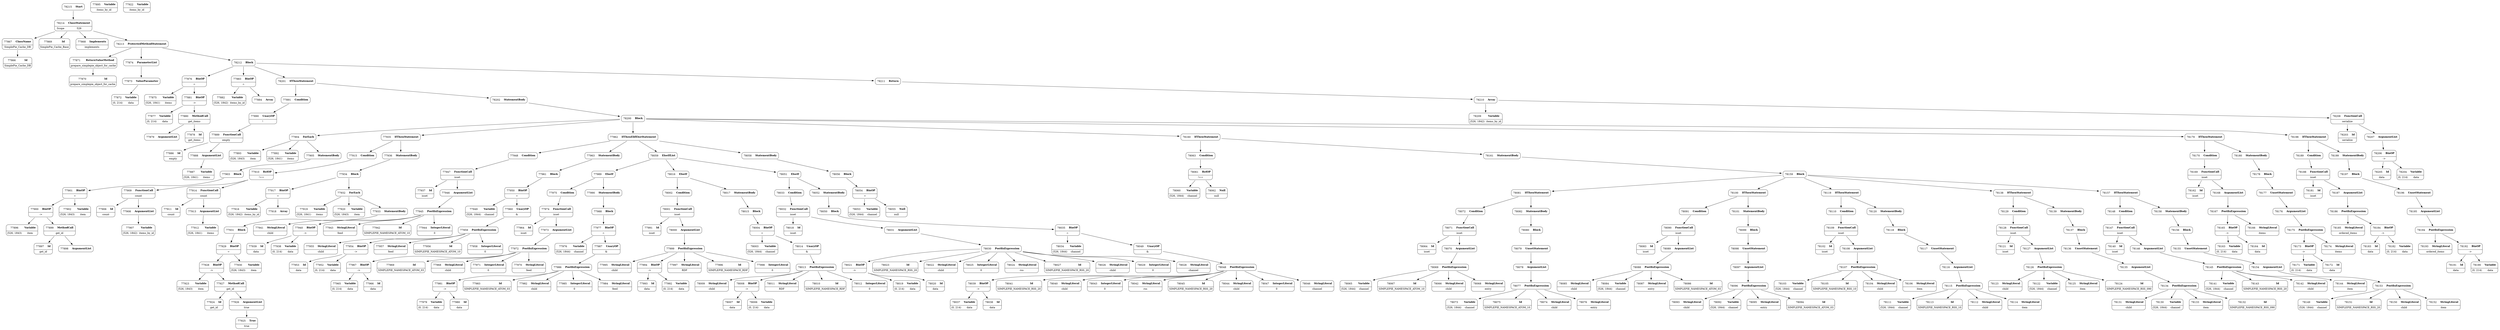 digraph ast {
node [shape=none];
77867 [label=<<TABLE border='1' cellspacing='0' cellpadding='10' style='rounded' ><TR><TD border='0'>77867</TD><TD border='0'><B>ClassName</B></TD></TR><HR/><TR><TD border='0' cellpadding='5' colspan='2'>SimplePie_Cache_DB</TD></TR></TABLE>>];
77867 -> 77866 [weight=2];
77866 [label=<<TABLE border='1' cellspacing='0' cellpadding='10' style='rounded' ><TR><TD border='0'>77866</TD><TD border='0'><B>Id</B></TD></TR><HR/><TR><TD border='0' cellpadding='5' colspan='2'>SimplePie_Cache_DB</TD></TR></TABLE>>];
77869 [label=<<TABLE border='1' cellspacing='0' cellpadding='10' style='rounded' ><TR><TD border='0'>77869</TD><TD border='0'><B>Id</B></TD></TR><HR/><TR><TD border='0' cellpadding='5' colspan='2'>SimplePie_Cache_Base</TD></TR></TABLE>>];
77868 [label=<<TABLE border='1' cellspacing='0' cellpadding='10' style='rounded' ><TR><TD border='0'>77868</TD><TD border='0'><B>Implements</B></TD></TR><HR/><TR><TD border='0' cellpadding='5' colspan='2'>implements</TD></TR></TABLE>>];
77871 [label=<<TABLE border='1' cellspacing='0' cellpadding='10' style='rounded' ><TR><TD border='0'>77871</TD><TD border='0'><B>ReturnValueMethod</B></TD></TR><HR/><TR><TD border='0' cellpadding='5' colspan='2'>prepare_simplepie_object_for_cache</TD></TR></TABLE>>];
77871 -> 77870 [weight=2];
77870 [label=<<TABLE border='1' cellspacing='0' cellpadding='10' style='rounded' ><TR><TD border='0'>77870</TD><TD border='0'><B>Id</B></TD></TR><HR/><TR><TD border='0' cellpadding='5' colspan='2'>prepare_simplepie_object_for_cache</TD></TR></TABLE>>];
77873 [label=<<TABLE border='1' cellspacing='0' cellpadding='10' style='rounded' ><TR><TD border='0'>77873</TD><TD border='0'><B>ValueParameter</B></TD></TR></TABLE>>];
77873 -> 77872 [weight=2];
77872 [label=<<TABLE border='1' cellspacing='0' cellpadding='10' style='rounded' ><TR><TD border='0'>77872</TD><TD border='0'><B>Variable</B></TD></TR><HR/><TR><TD border='0' cellpadding='5'>(0, 214)</TD><TD border='0' cellpadding='5'>data</TD></TR></TABLE>>];
77875 [label=<<TABLE border='1' cellspacing='0' cellpadding='10' style='rounded' ><TR><TD border='0'>77875</TD><TD border='0'><B>Variable</B></TD></TR><HR/><TR><TD border='0' cellpadding='5'>(526, 1841)</TD><TD border='0' cellpadding='5'>items</TD></TR></TABLE>>];
77874 [label=<<TABLE border='1' cellspacing='0' cellpadding='10' style='rounded' ><TR><TD border='0'>77874</TD><TD border='0'><B>ParameterList</B></TD></TR></TABLE>>];
77874 -> 77873 [weight=2];
77877 [label=<<TABLE border='1' cellspacing='0' cellpadding='10' style='rounded' ><TR><TD border='0'>77877</TD><TD border='0'><B>Variable</B></TD></TR><HR/><TR><TD border='0' cellpadding='5'>(0, 214)</TD><TD border='0' cellpadding='5'>data</TD></TR></TABLE>>];
77876 [label=<<TABLE border='1' cellspacing='0' cellpadding='10' style='rounded' ><TR><TD border='0'>77876</TD><TD border='0'><B>BinOP</B></TD></TR><HR/><TR><TD border='0' cellpadding='5' colspan='2'>=</TD></TR></TABLE>>];
77876 -> 77875 [weight=2];
77876 -> 77881 [weight=2];
77879 [label=<<TABLE border='1' cellspacing='0' cellpadding='10' style='rounded' ><TR><TD border='0'>77879</TD><TD border='0'><B>ArgumentList</B></TD></TR></TABLE>>];
77878 [label=<<TABLE border='1' cellspacing='0' cellpadding='10' style='rounded' ><TR><TD border='0'>77878</TD><TD border='0'><B>Id</B></TD></TR><HR/><TR><TD border='0' cellpadding='5' colspan='2'>get_items</TD></TR></TABLE>>];
77881 [label=<<TABLE border='1' cellspacing='0' cellpadding='10' style='rounded' ><TR><TD border='0'>77881</TD><TD border='0'><B>BinOP</B></TD></TR><HR/><TR><TD border='0' cellpadding='5' colspan='2'>-&gt;</TD></TR></TABLE>>];
77881 -> 77877 [weight=2];
77881 -> 77880 [weight=2];
77880 [label=<<TABLE border='1' cellspacing='0' cellpadding='10' style='rounded' ><TR><TD border='0'>77880</TD><TD border='0'><B>MethodCall</B></TD></TR><HR/><TR><TD border='0' cellpadding='5' colspan='2'>get_items</TD></TR></TABLE>>];
77880 -> 77878 [weight=2];
77880 -> 77879 [weight=2];
77883 [label=<<TABLE border='1' cellspacing='0' cellpadding='10' style='rounded' ><TR><TD border='0'>77883</TD><TD border='0'><B>BinOP</B></TD></TR><HR/><TR><TD border='0' cellpadding='5' colspan='2'>=</TD></TR></TABLE>>];
77883 -> 77882 [weight=2];
77883 -> 77884 [weight=2];
77882 [label=<<TABLE border='1' cellspacing='0' cellpadding='10' style='rounded' ><TR><TD border='0'>77882</TD><TD border='0'><B>Variable</B></TD></TR><HR/><TR><TD border='0' cellpadding='5'>(526, 1842)</TD><TD border='0' cellpadding='5'>items_by_id</TD></TR></TABLE>>];
77884 [label=<<TABLE border='1' cellspacing='0' cellpadding='10' style='rounded' ><TR><TD border='0'>77884</TD><TD border='0'><B>Array</B></TD></TR></TABLE>>];
77887 [label=<<TABLE border='1' cellspacing='0' cellpadding='10' style='rounded' ><TR><TD border='0'>77887</TD><TD border='0'><B>Variable</B></TD></TR><HR/><TR><TD border='0' cellpadding='5'>(526, 1841)</TD><TD border='0' cellpadding='5'>items</TD></TR></TABLE>>];
77886 [label=<<TABLE border='1' cellspacing='0' cellpadding='10' style='rounded' ><TR><TD border='0'>77886</TD><TD border='0'><B>Id</B></TD></TR><HR/><TR><TD border='0' cellpadding='5' colspan='2'>empty</TD></TR></TABLE>>];
77889 [label=<<TABLE border='1' cellspacing='0' cellpadding='10' style='rounded' ><TR><TD border='0'>77889</TD><TD border='0'><B>FunctionCall</B></TD></TR><HR/><TR><TD border='0' cellpadding='5' colspan='2'>empty</TD></TR></TABLE>>];
77889 -> 77886 [weight=2];
77889 -> 77888 [weight=2];
77888 [label=<<TABLE border='1' cellspacing='0' cellpadding='10' style='rounded' ><TR><TD border='0'>77888</TD><TD border='0'><B>ArgumentList</B></TD></TR></TABLE>>];
77888 -> 77887 [weight=2];
77891 [label=<<TABLE border='1' cellspacing='0' cellpadding='10' style='rounded' ><TR><TD border='0'>77891</TD><TD border='0'><B>Condition</B></TD></TR></TABLE>>];
77891 -> 77890 [weight=2];
77890 [label=<<TABLE border='1' cellspacing='0' cellpadding='10' style='rounded' ><TR><TD border='0'>77890</TD><TD border='0'><B>UnaryOP</B></TD></TR><HR/><TR><TD border='0' cellpadding='5' colspan='2'>!</TD></TR></TABLE>>];
77890 -> 77889 [weight=2];
77893 [label=<<TABLE border='1' cellspacing='0' cellpadding='10' style='rounded' ><TR><TD border='0'>77893</TD><TD border='0'><B>Variable</B></TD></TR><HR/><TR><TD border='0' cellpadding='5'>(526, 1843)</TD><TD border='0' cellpadding='5'>item</TD></TR></TABLE>>];
77892 [label=<<TABLE border='1' cellspacing='0' cellpadding='10' style='rounded' ><TR><TD border='0'>77892</TD><TD border='0'><B>Variable</B></TD></TR><HR/><TR><TD border='0' cellpadding='5'>(526, 1841)</TD><TD border='0' cellpadding='5'>items</TD></TR></TABLE>>];
77895 [label=<<TABLE border='1' cellspacing='0' cellpadding='10' style='rounded' ><TR><TD border='0'>77895</TD><TD border='0'><B>Variable</B></TD></TR><HR/><TR><TD border='0' cellpadding='5' colspan='2'>items_by_id</TD></TR></TABLE>>];
77897 [label=<<TABLE border='1' cellspacing='0' cellpadding='10' style='rounded' ><TR><TD border='0'>77897</TD><TD border='0'><B>Id</B></TD></TR><HR/><TR><TD border='0' cellpadding='5' colspan='2'>get_id</TD></TR></TABLE>>];
77896 [label=<<TABLE border='1' cellspacing='0' cellpadding='10' style='rounded' ><TR><TD border='0'>77896</TD><TD border='0'><B>Variable</B></TD></TR><HR/><TR><TD border='0' cellpadding='5'>(526, 1843)</TD><TD border='0' cellpadding='5'>item</TD></TR></TABLE>>];
77899 [label=<<TABLE border='1' cellspacing='0' cellpadding='10' style='rounded' ><TR><TD border='0'>77899</TD><TD border='0'><B>MethodCall</B></TD></TR><HR/><TR><TD border='0' cellpadding='5' colspan='2'>get_id</TD></TR></TABLE>>];
77899 -> 77897 [weight=2];
77899 -> 77898 [weight=2];
77898 [label=<<TABLE border='1' cellspacing='0' cellpadding='10' style='rounded' ><TR><TD border='0'>77898</TD><TD border='0'><B>ArgumentList</B></TD></TR></TABLE>>];
77901 [label=<<TABLE border='1' cellspacing='0' cellpadding='10' style='rounded' ><TR><TD border='0'>77901</TD><TD border='0'><B>BinOP</B></TD></TR><HR/><TR><TD border='0' cellpadding='5' colspan='2'>=</TD></TR></TABLE>>];
77901 -> 77900 [weight=2];
77901 -> 77902 [weight=2];
77900 [label=<<TABLE border='1' cellspacing='0' cellpadding='10' style='rounded' ><TR><TD border='0'>77900</TD><TD border='0'><B>BinOP</B></TD></TR><HR/><TR><TD border='0' cellpadding='5' colspan='2'>-&gt;</TD></TR></TABLE>>];
77900 -> 77896 [weight=2];
77900 -> 77899 [weight=2];
77903 [label=<<TABLE border='1' cellspacing='0' cellpadding='10' style='rounded' ><TR><TD border='0'>77903</TD><TD border='0'><B>Block</B></TD></TR></TABLE>>];
77903 -> 77901 [weight=2];
77902 [label=<<TABLE border='1' cellspacing='0' cellpadding='10' style='rounded' ><TR><TD border='0'>77902</TD><TD border='0'><B>Variable</B></TD></TR><HR/><TR><TD border='0' cellpadding='5'>(526, 1843)</TD><TD border='0' cellpadding='5'>item</TD></TR></TABLE>>];
77905 [label=<<TABLE border='1' cellspacing='0' cellpadding='10' style='rounded' ><TR><TD border='0'>77905</TD><TD border='0'><B>StatementBody</B></TD></TR></TABLE>>];
77905 -> 77903 [weight=2];
77904 [label=<<TABLE border='1' cellspacing='0' cellpadding='10' style='rounded' ><TR><TD border='0'>77904</TD><TD border='0'><B>ForEach</B></TD></TR></TABLE>>];
77904 -> 77892 [weight=2];
77904 -> 77893 [weight=2];
77904 -> 77905 [weight=2];
77907 [label=<<TABLE border='1' cellspacing='0' cellpadding='10' style='rounded' ><TR><TD border='0'>77907</TD><TD border='0'><B>Variable</B></TD></TR><HR/><TR><TD border='0' cellpadding='5'>(526, 1842)</TD><TD border='0' cellpadding='5'>items_by_id</TD></TR></TABLE>>];
77906 [label=<<TABLE border='1' cellspacing='0' cellpadding='10' style='rounded' ><TR><TD border='0'>77906</TD><TD border='0'><B>Id</B></TD></TR><HR/><TR><TD border='0' cellpadding='5' colspan='2'>count</TD></TR></TABLE>>];
77909 [label=<<TABLE border='1' cellspacing='0' cellpadding='10' style='rounded' ><TR><TD border='0'>77909</TD><TD border='0'><B>FunctionCall</B></TD></TR><HR/><TR><TD border='0' cellpadding='5' colspan='2'>count</TD></TR></TABLE>>];
77909 -> 77906 [weight=2];
77909 -> 77908 [weight=2];
77908 [label=<<TABLE border='1' cellspacing='0' cellpadding='10' style='rounded' ><TR><TD border='0'>77908</TD><TD border='0'><B>ArgumentList</B></TD></TR></TABLE>>];
77908 -> 77907 [weight=2];
77911 [label=<<TABLE border='1' cellspacing='0' cellpadding='10' style='rounded' ><TR><TD border='0'>77911</TD><TD border='0'><B>Id</B></TD></TR><HR/><TR><TD border='0' cellpadding='5' colspan='2'>count</TD></TR></TABLE>>];
77910 [label=<<TABLE border='1' cellspacing='0' cellpadding='10' style='rounded' ><TR><TD border='0'>77910</TD><TD border='0'><B>RelOP</B></TD></TR><HR/><TR><TD border='0' cellpadding='5' colspan='2'>!==</TD></TR></TABLE>>];
77910 -> 77909 [weight=2];
77910 -> 77914 [weight=2];
77913 [label=<<TABLE border='1' cellspacing='0' cellpadding='10' style='rounded' ><TR><TD border='0'>77913</TD><TD border='0'><B>ArgumentList</B></TD></TR></TABLE>>];
77913 -> 77912 [weight=2];
77912 [label=<<TABLE border='1' cellspacing='0' cellpadding='10' style='rounded' ><TR><TD border='0'>77912</TD><TD border='0'><B>Variable</B></TD></TR><HR/><TR><TD border='0' cellpadding='5'>(526, 1841)</TD><TD border='0' cellpadding='5'>items</TD></TR></TABLE>>];
77915 [label=<<TABLE border='1' cellspacing='0' cellpadding='10' style='rounded' ><TR><TD border='0'>77915</TD><TD border='0'><B>Condition</B></TD></TR></TABLE>>];
77915 -> 77910 [weight=2];
77914 [label=<<TABLE border='1' cellspacing='0' cellpadding='10' style='rounded' ><TR><TD border='0'>77914</TD><TD border='0'><B>FunctionCall</B></TD></TR><HR/><TR><TD border='0' cellpadding='5' colspan='2'>count</TD></TR></TABLE>>];
77914 -> 77911 [weight=2];
77914 -> 77913 [weight=2];
77917 [label=<<TABLE border='1' cellspacing='0' cellpadding='10' style='rounded' ><TR><TD border='0'>77917</TD><TD border='0'><B>BinOP</B></TD></TR><HR/><TR><TD border='0' cellpadding='5' colspan='2'>=</TD></TR></TABLE>>];
77917 -> 77916 [weight=2];
77917 -> 77918 [weight=2];
77916 [label=<<TABLE border='1' cellspacing='0' cellpadding='10' style='rounded' ><TR><TD border='0'>77916</TD><TD border='0'><B>Variable</B></TD></TR><HR/><TR><TD border='0' cellpadding='5'>(526, 1842)</TD><TD border='0' cellpadding='5'>items_by_id</TD></TR></TABLE>>];
77919 [label=<<TABLE border='1' cellspacing='0' cellpadding='10' style='rounded' ><TR><TD border='0'>77919</TD><TD border='0'><B>Variable</B></TD></TR><HR/><TR><TD border='0' cellpadding='5'>(526, 1841)</TD><TD border='0' cellpadding='5'>items</TD></TR></TABLE>>];
77918 [label=<<TABLE border='1' cellspacing='0' cellpadding='10' style='rounded' ><TR><TD border='0'>77918</TD><TD border='0'><B>Array</B></TD></TR></TABLE>>];
77920 [label=<<TABLE border='1' cellspacing='0' cellpadding='10' style='rounded' ><TR><TD border='0'>77920</TD><TD border='0'><B>Variable</B></TD></TR><HR/><TR><TD border='0' cellpadding='5'>(526, 1843)</TD><TD border='0' cellpadding='5'>item</TD></TR></TABLE>>];
77923 [label=<<TABLE border='1' cellspacing='0' cellpadding='10' style='rounded' ><TR><TD border='0'>77923</TD><TD border='0'><B>Variable</B></TD></TR><HR/><TR><TD border='0' cellpadding='5'>(526, 1843)</TD><TD border='0' cellpadding='5'>item</TD></TR></TABLE>>];
77922 [label=<<TABLE border='1' cellspacing='0' cellpadding='10' style='rounded' ><TR><TD border='0'>77922</TD><TD border='0'><B>Variable</B></TD></TR><HR/><TR><TD border='0' cellpadding='5' colspan='2'>items_by_id</TD></TR></TABLE>>];
77925 [label=<<TABLE border='1' cellspacing='0' cellpadding='10' style='rounded' ><TR><TD border='0'>77925</TD><TD border='0'><B>True</B></TD></TR><HR/><TR><TD border='0' cellpadding='5' colspan='2'>true</TD></TR></TABLE>>];
77924 [label=<<TABLE border='1' cellspacing='0' cellpadding='10' style='rounded' ><TR><TD border='0'>77924</TD><TD border='0'><B>Id</B></TD></TR><HR/><TR><TD border='0' cellpadding='5' colspan='2'>get_id</TD></TR></TABLE>>];
77927 [label=<<TABLE border='1' cellspacing='0' cellpadding='10' style='rounded' ><TR><TD border='0'>77927</TD><TD border='0'><B>MethodCall</B></TD></TR><HR/><TR><TD border='0' cellpadding='5' colspan='2'>get_id</TD></TR></TABLE>>];
77927 -> 77924 [weight=2];
77927 -> 77926 [weight=2];
77926 [label=<<TABLE border='1' cellspacing='0' cellpadding='10' style='rounded' ><TR><TD border='0'>77926</TD><TD border='0'><B>ArgumentList</B></TD></TR><HR/><TR><TD border='0' cellpadding='5' colspan='2'>true</TD></TR></TABLE>>];
77926 -> 77925 [weight=2];
77929 [label=<<TABLE border='1' cellspacing='0' cellpadding='10' style='rounded' ><TR><TD border='0'>77929</TD><TD border='0'><B>BinOP</B></TD></TR><HR/><TR><TD border='0' cellpadding='5' colspan='2'>=</TD></TR></TABLE>>];
77929 -> 77928 [weight=2];
77929 -> 77930 [weight=2];
77928 [label=<<TABLE border='1' cellspacing='0' cellpadding='10' style='rounded' ><TR><TD border='0'>77928</TD><TD border='0'><B>BinOP</B></TD></TR><HR/><TR><TD border='0' cellpadding='5' colspan='2'>-&gt;</TD></TR></TABLE>>];
77928 -> 77923 [weight=2];
77928 -> 77927 [weight=2];
77931 [label=<<TABLE border='1' cellspacing='0' cellpadding='10' style='rounded' ><TR><TD border='0'>77931</TD><TD border='0'><B>Block</B></TD></TR></TABLE>>];
77931 -> 77929 [weight=2];
77930 [label=<<TABLE border='1' cellspacing='0' cellpadding='10' style='rounded' ><TR><TD border='0'>77930</TD><TD border='0'><B>Variable</B></TD></TR><HR/><TR><TD border='0' cellpadding='5'>(526, 1843)</TD><TD border='0' cellpadding='5'>item</TD></TR></TABLE>>];
77933 [label=<<TABLE border='1' cellspacing='0' cellpadding='10' style='rounded' ><TR><TD border='0'>77933</TD><TD border='0'><B>StatementBody</B></TD></TR></TABLE>>];
77933 -> 77931 [weight=2];
77932 [label=<<TABLE border='1' cellspacing='0' cellpadding='10' style='rounded' ><TR><TD border='0'>77932</TD><TD border='0'><B>ForEach</B></TD></TR></TABLE>>];
77932 -> 77919 [weight=2];
77932 -> 77920 [weight=2];
77932 -> 77933 [weight=2];
77935 [label=<<TABLE border='1' cellspacing='0' cellpadding='10' style='rounded' ><TR><TD border='0'>77935</TD><TD border='0'><B>IfThenStatement</B></TD></TR></TABLE>>];
77935 -> 77915 [weight=2];
77935 -> 77936 [weight=2];
77934 [label=<<TABLE border='1' cellspacing='0' cellpadding='10' style='rounded' ><TR><TD border='0'>77934</TD><TD border='0'><B>Block</B></TD></TR></TABLE>>];
77934 -> 77917 [weight=2];
77934 -> 77932 [weight=2];
77937 [label=<<TABLE border='1' cellspacing='0' cellpadding='10' style='rounded' ><TR><TD border='0'>77937</TD><TD border='0'><B>Id</B></TD></TR><HR/><TR><TD border='0' cellpadding='5' colspan='2'>isset</TD></TR></TABLE>>];
77936 [label=<<TABLE border='1' cellspacing='0' cellpadding='10' style='rounded' ><TR><TD border='0'>77936</TD><TD border='0'><B>StatementBody</B></TD></TR></TABLE>>];
77936 -> 77934 [weight=2];
77939 [label=<<TABLE border='1' cellspacing='0' cellpadding='10' style='rounded' ><TR><TD border='0'>77939</TD><TD border='0'><B>Id</B></TD></TR><HR/><TR><TD border='0' cellpadding='5' colspan='2'>data</TD></TR></TABLE>>];
77938 [label=<<TABLE border='1' cellspacing='0' cellpadding='10' style='rounded' ><TR><TD border='0'>77938</TD><TD border='0'><B>Variable</B></TD></TR><HR/><TR><TD border='0' cellpadding='5'>(0, 214)</TD><TD border='0' cellpadding='5'>data</TD></TR></TABLE>>];
77941 [label=<<TABLE border='1' cellspacing='0' cellpadding='10' style='rounded' ><TR><TD border='0'>77941</TD><TD border='0'><B>StringLiteral</B></TD></TR><HR/><TR><TD border='0' cellpadding='5' colspan='2'>child</TD></TR></TABLE>>];
77940 [label=<<TABLE border='1' cellspacing='0' cellpadding='10' style='rounded' ><TR><TD border='0'>77940</TD><TD border='0'><B>BinOP</B></TD></TR><HR/><TR><TD border='0' cellpadding='5' colspan='2'>-&gt;</TD></TR></TABLE>>];
77940 -> 77938 [weight=2];
77940 -> 77939 [weight=2];
77943 [label=<<TABLE border='1' cellspacing='0' cellpadding='10' style='rounded' ><TR><TD border='0'>77943</TD><TD border='0'><B>StringLiteral</B></TD></TR><HR/><TR><TD border='0' cellpadding='5' colspan='2'>feed</TD></TR></TABLE>>];
77942 [label=<<TABLE border='1' cellspacing='0' cellpadding='10' style='rounded' ><TR><TD border='0'>77942</TD><TD border='0'><B>Id</B></TD></TR><HR/><TR><TD border='0' cellpadding='5' colspan='2'>SIMPLEPIE_NAMESPACE_ATOM_10</TD></TR></TABLE>>];
77945 [label=<<TABLE border='1' cellspacing='0' cellpadding='10' style='rounded' ><TR><TD border='0'>77945</TD><TD border='0'><B>PostfixExpression</B></TD></TR></TABLE>>];
77945 -> 77940 [weight=2];
77945 -> 77941 [weight=2];
77945 -> 77942 [weight=2];
77945 -> 77943 [weight=2];
77945 -> 77944 [weight=2];
77944 [label=<<TABLE border='1' cellspacing='0' cellpadding='10' style='rounded' ><TR><TD border='0'>77944</TD><TD border='0'><B>IntegerLiteral</B></TD></TR><HR/><TR><TD border='0' cellpadding='5' colspan='2'>0</TD></TR></TABLE>>];
77947 [label=<<TABLE border='1' cellspacing='0' cellpadding='10' style='rounded' ><TR><TD border='0'>77947</TD><TD border='0'><B>FunctionCall</B></TD></TR><HR/><TR><TD border='0' cellpadding='5' colspan='2'>isset</TD></TR></TABLE>>];
77947 -> 77937 [weight=2];
77947 -> 77946 [weight=2];
77946 [label=<<TABLE border='1' cellspacing='0' cellpadding='10' style='rounded' ><TR><TD border='0'>77946</TD><TD border='0'><B>ArgumentList</B></TD></TR></TABLE>>];
77946 -> 77945 [weight=2];
77949 [label=<<TABLE border='1' cellspacing='0' cellpadding='10' style='rounded' ><TR><TD border='0'>77949</TD><TD border='0'><B>Variable</B></TD></TR><HR/><TR><TD border='0' cellpadding='5'>(526, 1844)</TD><TD border='0' cellpadding='5'>channel</TD></TR></TABLE>>];
77948 [label=<<TABLE border='1' cellspacing='0' cellpadding='10' style='rounded' ><TR><TD border='0'>77948</TD><TD border='0'><B>Condition</B></TD></TR></TABLE>>];
77948 -> 77947 [weight=2];
77950 [label=<<TABLE border='1' cellspacing='0' cellpadding='10' style='rounded' ><TR><TD border='0'>77950</TD><TD border='0'><B>BinOP</B></TD></TR><HR/><TR><TD border='0' cellpadding='5' colspan='2'>=</TD></TR></TABLE>>];
77950 -> 77949 [weight=2];
77950 -> 77960 [weight=2];
77953 [label=<<TABLE border='1' cellspacing='0' cellpadding='10' style='rounded' ><TR><TD border='0'>77953</TD><TD border='0'><B>Id</B></TD></TR><HR/><TR><TD border='0' cellpadding='5' colspan='2'>data</TD></TR></TABLE>>];
77952 [label=<<TABLE border='1' cellspacing='0' cellpadding='10' style='rounded' ><TR><TD border='0'>77952</TD><TD border='0'><B>Variable</B></TD></TR><HR/><TR><TD border='0' cellpadding='5'>(0, 214)</TD><TD border='0' cellpadding='5'>data</TD></TR></TABLE>>];
77955 [label=<<TABLE border='1' cellspacing='0' cellpadding='10' style='rounded' ><TR><TD border='0'>77955</TD><TD border='0'><B>StringLiteral</B></TD></TR><HR/><TR><TD border='0' cellpadding='5' colspan='2'>child</TD></TR></TABLE>>];
77954 [label=<<TABLE border='1' cellspacing='0' cellpadding='10' style='rounded' ><TR><TD border='0'>77954</TD><TD border='0'><B>BinOP</B></TD></TR><HR/><TR><TD border='0' cellpadding='5' colspan='2'>-&gt;</TD></TR></TABLE>>];
77954 -> 77952 [weight=2];
77954 -> 77953 [weight=2];
77957 [label=<<TABLE border='1' cellspacing='0' cellpadding='10' style='rounded' ><TR><TD border='0'>77957</TD><TD border='0'><B>StringLiteral</B></TD></TR><HR/><TR><TD border='0' cellpadding='5' colspan='2'>feed</TD></TR></TABLE>>];
77956 [label=<<TABLE border='1' cellspacing='0' cellpadding='10' style='rounded' ><TR><TD border='0'>77956</TD><TD border='0'><B>Id</B></TD></TR><HR/><TR><TD border='0' cellpadding='5' colspan='2'>SIMPLEPIE_NAMESPACE_ATOM_10</TD></TR></TABLE>>];
77959 [label=<<TABLE border='1' cellspacing='0' cellpadding='10' style='rounded' ><TR><TD border='0'>77959</TD><TD border='0'><B>PostfixExpression</B></TD></TR></TABLE>>];
77959 -> 77954 [weight=2];
77959 -> 77955 [weight=2];
77959 -> 77956 [weight=2];
77959 -> 77957 [weight=2];
77959 -> 77958 [weight=2];
77958 [label=<<TABLE border='1' cellspacing='0' cellpadding='10' style='rounded' ><TR><TD border='0'>77958</TD><TD border='0'><B>IntegerLiteral</B></TD></TR><HR/><TR><TD border='0' cellpadding='5' colspan='2'>0</TD></TR></TABLE>>];
77961 [label=<<TABLE border='1' cellspacing='0' cellpadding='10' style='rounded' ><TR><TD border='0'>77961</TD><TD border='0'><B>Block</B></TD></TR></TABLE>>];
77961 -> 77950 [weight=2];
77960 [label=<<TABLE border='1' cellspacing='0' cellpadding='10' style='rounded' ><TR><TD border='0'>77960</TD><TD border='0'><B>UnaryOP</B></TD></TR><HR/><TR><TD border='0' cellpadding='5' colspan='2'>&amp;</TD></TR></TABLE>>];
77960 -> 77959 [weight=2];
77963 [label=<<TABLE border='1' cellspacing='0' cellpadding='10' style='rounded' ><TR><TD border='0'>77963</TD><TD border='0'><B>StatementBody</B></TD></TR></TABLE>>];
77963 -> 77961 [weight=2];
77962 [label=<<TABLE border='1' cellspacing='0' cellpadding='10' style='rounded' ><TR><TD border='0'>77962</TD><TD border='0'><B>IfThenElifElseStatement</B></TD></TR></TABLE>>];
77962 -> 77948 [weight=2];
77962 -> 77963 [weight=2];
77962 -> 78059 [weight=2];
77962 -> 78058 [weight=2];
77965 [label=<<TABLE border='1' cellspacing='0' cellpadding='10' style='rounded' ><TR><TD border='0'>77965</TD><TD border='0'><B>Variable</B></TD></TR><HR/><TR><TD border='0' cellpadding='5'>(0, 214)</TD><TD border='0' cellpadding='5'>data</TD></TR></TABLE>>];
77964 [label=<<TABLE border='1' cellspacing='0' cellpadding='10' style='rounded' ><TR><TD border='0'>77964</TD><TD border='0'><B>Id</B></TD></TR><HR/><TR><TD border='0' cellpadding='5' colspan='2'>isset</TD></TR></TABLE>>];
77967 [label=<<TABLE border='1' cellspacing='0' cellpadding='10' style='rounded' ><TR><TD border='0'>77967</TD><TD border='0'><B>BinOP</B></TD></TR><HR/><TR><TD border='0' cellpadding='5' colspan='2'>-&gt;</TD></TR></TABLE>>];
77967 -> 77965 [weight=2];
77967 -> 77966 [weight=2];
77966 [label=<<TABLE border='1' cellspacing='0' cellpadding='10' style='rounded' ><TR><TD border='0'>77966</TD><TD border='0'><B>Id</B></TD></TR><HR/><TR><TD border='0' cellpadding='5' colspan='2'>data</TD></TR></TABLE>>];
77969 [label=<<TABLE border='1' cellspacing='0' cellpadding='10' style='rounded' ><TR><TD border='0'>77969</TD><TD border='0'><B>Id</B></TD></TR><HR/><TR><TD border='0' cellpadding='5' colspan='2'>SIMPLEPIE_NAMESPACE_ATOM_03</TD></TR></TABLE>>];
77968 [label=<<TABLE border='1' cellspacing='0' cellpadding='10' style='rounded' ><TR><TD border='0'>77968</TD><TD border='0'><B>StringLiteral</B></TD></TR><HR/><TR><TD border='0' cellpadding='5' colspan='2'>child</TD></TR></TABLE>>];
77971 [label=<<TABLE border='1' cellspacing='0' cellpadding='10' style='rounded' ><TR><TD border='0'>77971</TD><TD border='0'><B>IntegerLiteral</B></TD></TR><HR/><TR><TD border='0' cellpadding='5' colspan='2'>0</TD></TR></TABLE>>];
77970 [label=<<TABLE border='1' cellspacing='0' cellpadding='10' style='rounded' ><TR><TD border='0'>77970</TD><TD border='0'><B>StringLiteral</B></TD></TR><HR/><TR><TD border='0' cellpadding='5' colspan='2'>feed</TD></TR></TABLE>>];
77973 [label=<<TABLE border='1' cellspacing='0' cellpadding='10' style='rounded' ><TR><TD border='0'>77973</TD><TD border='0'><B>ArgumentList</B></TD></TR></TABLE>>];
77973 -> 77972 [weight=2];
77972 [label=<<TABLE border='1' cellspacing='0' cellpadding='10' style='rounded' ><TR><TD border='0'>77972</TD><TD border='0'><B>PostfixExpression</B></TD></TR></TABLE>>];
77972 -> 77967 [weight=2];
77972 -> 77968 [weight=2];
77972 -> 77969 [weight=2];
77972 -> 77970 [weight=2];
77972 -> 77971 [weight=2];
77975 [label=<<TABLE border='1' cellspacing='0' cellpadding='10' style='rounded' ><TR><TD border='0'>77975</TD><TD border='0'><B>Condition</B></TD></TR></TABLE>>];
77975 -> 77974 [weight=2];
77974 [label=<<TABLE border='1' cellspacing='0' cellpadding='10' style='rounded' ><TR><TD border='0'>77974</TD><TD border='0'><B>FunctionCall</B></TD></TR><HR/><TR><TD border='0' cellpadding='5' colspan='2'>isset</TD></TR></TABLE>>];
77974 -> 77964 [weight=2];
77974 -> 77973 [weight=2];
77977 [label=<<TABLE border='1' cellspacing='0' cellpadding='10' style='rounded' ><TR><TD border='0'>77977</TD><TD border='0'><B>BinOP</B></TD></TR><HR/><TR><TD border='0' cellpadding='5' colspan='2'>=</TD></TR></TABLE>>];
77977 -> 77976 [weight=2];
77977 -> 77987 [weight=2];
77976 [label=<<TABLE border='1' cellspacing='0' cellpadding='10' style='rounded' ><TR><TD border='0'>77976</TD><TD border='0'><B>Variable</B></TD></TR><HR/><TR><TD border='0' cellpadding='5'>(526, 1844)</TD><TD border='0' cellpadding='5'>channel</TD></TR></TABLE>>];
77979 [label=<<TABLE border='1' cellspacing='0' cellpadding='10' style='rounded' ><TR><TD border='0'>77979</TD><TD border='0'><B>Variable</B></TD></TR><HR/><TR><TD border='0' cellpadding='5'>(0, 214)</TD><TD border='0' cellpadding='5'>data</TD></TR></TABLE>>];
77981 [label=<<TABLE border='1' cellspacing='0' cellpadding='10' style='rounded' ><TR><TD border='0'>77981</TD><TD border='0'><B>BinOP</B></TD></TR><HR/><TR><TD border='0' cellpadding='5' colspan='2'>-&gt;</TD></TR></TABLE>>];
77981 -> 77979 [weight=2];
77981 -> 77980 [weight=2];
77980 [label=<<TABLE border='1' cellspacing='0' cellpadding='10' style='rounded' ><TR><TD border='0'>77980</TD><TD border='0'><B>Id</B></TD></TR><HR/><TR><TD border='0' cellpadding='5' colspan='2'>data</TD></TR></TABLE>>];
77983 [label=<<TABLE border='1' cellspacing='0' cellpadding='10' style='rounded' ><TR><TD border='0'>77983</TD><TD border='0'><B>Id</B></TD></TR><HR/><TR><TD border='0' cellpadding='5' colspan='2'>SIMPLEPIE_NAMESPACE_ATOM_03</TD></TR></TABLE>>];
77982 [label=<<TABLE border='1' cellspacing='0' cellpadding='10' style='rounded' ><TR><TD border='0'>77982</TD><TD border='0'><B>StringLiteral</B></TD></TR><HR/><TR><TD border='0' cellpadding='5' colspan='2'>child</TD></TR></TABLE>>];
77985 [label=<<TABLE border='1' cellspacing='0' cellpadding='10' style='rounded' ><TR><TD border='0'>77985</TD><TD border='0'><B>IntegerLiteral</B></TD></TR><HR/><TR><TD border='0' cellpadding='5' colspan='2'>0</TD></TR></TABLE>>];
77984 [label=<<TABLE border='1' cellspacing='0' cellpadding='10' style='rounded' ><TR><TD border='0'>77984</TD><TD border='0'><B>StringLiteral</B></TD></TR><HR/><TR><TD border='0' cellpadding='5' colspan='2'>feed</TD></TR></TABLE>>];
77987 [label=<<TABLE border='1' cellspacing='0' cellpadding='10' style='rounded' ><TR><TD border='0'>77987</TD><TD border='0'><B>UnaryOP</B></TD></TR><HR/><TR><TD border='0' cellpadding='5' colspan='2'>&amp;</TD></TR></TABLE>>];
77987 -> 77986 [weight=2];
77986 [label=<<TABLE border='1' cellspacing='0' cellpadding='10' style='rounded' ><TR><TD border='0'>77986</TD><TD border='0'><B>PostfixExpression</B></TD></TR></TABLE>>];
77986 -> 77981 [weight=2];
77986 -> 77982 [weight=2];
77986 -> 77983 [weight=2];
77986 -> 77984 [weight=2];
77986 -> 77985 [weight=2];
77989 [label=<<TABLE border='1' cellspacing='0' cellpadding='10' style='rounded' ><TR><TD border='0'>77989</TD><TD border='0'><B>ElseIf</B></TD></TR></TABLE>>];
77989 -> 77975 [weight=2];
77989 -> 77990 [weight=2];
77988 [label=<<TABLE border='1' cellspacing='0' cellpadding='10' style='rounded' ><TR><TD border='0'>77988</TD><TD border='0'><B>Block</B></TD></TR></TABLE>>];
77988 -> 77977 [weight=2];
77991 [label=<<TABLE border='1' cellspacing='0' cellpadding='10' style='rounded' ><TR><TD border='0'>77991</TD><TD border='0'><B>Id</B></TD></TR><HR/><TR><TD border='0' cellpadding='5' colspan='2'>isset</TD></TR></TABLE>>];
77990 [label=<<TABLE border='1' cellspacing='0' cellpadding='10' style='rounded' ><TR><TD border='0'>77990</TD><TD border='0'><B>StatementBody</B></TD></TR></TABLE>>];
77990 -> 77988 [weight=2];
77993 [label=<<TABLE border='1' cellspacing='0' cellpadding='10' style='rounded' ><TR><TD border='0'>77993</TD><TD border='0'><B>Id</B></TD></TR><HR/><TR><TD border='0' cellpadding='5' colspan='2'>data</TD></TR></TABLE>>];
77992 [label=<<TABLE border='1' cellspacing='0' cellpadding='10' style='rounded' ><TR><TD border='0'>77992</TD><TD border='0'><B>Variable</B></TD></TR><HR/><TR><TD border='0' cellpadding='5'>(0, 214)</TD><TD border='0' cellpadding='5'>data</TD></TR></TABLE>>];
77995 [label=<<TABLE border='1' cellspacing='0' cellpadding='10' style='rounded' ><TR><TD border='0'>77995</TD><TD border='0'><B>StringLiteral</B></TD></TR><HR/><TR><TD border='0' cellpadding='5' colspan='2'>child</TD></TR></TABLE>>];
77994 [label=<<TABLE border='1' cellspacing='0' cellpadding='10' style='rounded' ><TR><TD border='0'>77994</TD><TD border='0'><B>BinOP</B></TD></TR><HR/><TR><TD border='0' cellpadding='5' colspan='2'>-&gt;</TD></TR></TABLE>>];
77994 -> 77992 [weight=2];
77994 -> 77993 [weight=2];
77997 [label=<<TABLE border='1' cellspacing='0' cellpadding='10' style='rounded' ><TR><TD border='0'>77997</TD><TD border='0'><B>StringLiteral</B></TD></TR><HR/><TR><TD border='0' cellpadding='5' colspan='2'>RDF</TD></TR></TABLE>>];
77996 [label=<<TABLE border='1' cellspacing='0' cellpadding='10' style='rounded' ><TR><TD border='0'>77996</TD><TD border='0'><B>Id</B></TD></TR><HR/><TR><TD border='0' cellpadding='5' colspan='2'>SIMPLEPIE_NAMESPACE_RDF</TD></TR></TABLE>>];
77999 [label=<<TABLE border='1' cellspacing='0' cellpadding='10' style='rounded' ><TR><TD border='0'>77999</TD><TD border='0'><B>PostfixExpression</B></TD></TR></TABLE>>];
77999 -> 77994 [weight=2];
77999 -> 77995 [weight=2];
77999 -> 77996 [weight=2];
77999 -> 77997 [weight=2];
77999 -> 77998 [weight=2];
77998 [label=<<TABLE border='1' cellspacing='0' cellpadding='10' style='rounded' ><TR><TD border='0'>77998</TD><TD border='0'><B>IntegerLiteral</B></TD></TR><HR/><TR><TD border='0' cellpadding='5' colspan='2'>0</TD></TR></TABLE>>];
78001 [label=<<TABLE border='1' cellspacing='0' cellpadding='10' style='rounded' ><TR><TD border='0'>78001</TD><TD border='0'><B>FunctionCall</B></TD></TR><HR/><TR><TD border='0' cellpadding='5' colspan='2'>isset</TD></TR></TABLE>>];
78001 -> 77991 [weight=2];
78001 -> 78000 [weight=2];
78000 [label=<<TABLE border='1' cellspacing='0' cellpadding='10' style='rounded' ><TR><TD border='0'>78000</TD><TD border='0'><B>ArgumentList</B></TD></TR></TABLE>>];
78000 -> 77999 [weight=2];
78003 [label=<<TABLE border='1' cellspacing='0' cellpadding='10' style='rounded' ><TR><TD border='0'>78003</TD><TD border='0'><B>Variable</B></TD></TR><HR/><TR><TD border='0' cellpadding='5'>(526, 1844)</TD><TD border='0' cellpadding='5'>channel</TD></TR></TABLE>>];
78002 [label=<<TABLE border='1' cellspacing='0' cellpadding='10' style='rounded' ><TR><TD border='0'>78002</TD><TD border='0'><B>Condition</B></TD></TR></TABLE>>];
78002 -> 78001 [weight=2];
78004 [label=<<TABLE border='1' cellspacing='0' cellpadding='10' style='rounded' ><TR><TD border='0'>78004</TD><TD border='0'><B>BinOP</B></TD></TR><HR/><TR><TD border='0' cellpadding='5' colspan='2'>=</TD></TR></TABLE>>];
78004 -> 78003 [weight=2];
78004 -> 78014 [weight=2];
78007 [label=<<TABLE border='1' cellspacing='0' cellpadding='10' style='rounded' ><TR><TD border='0'>78007</TD><TD border='0'><B>Id</B></TD></TR><HR/><TR><TD border='0' cellpadding='5' colspan='2'>data</TD></TR></TABLE>>];
78006 [label=<<TABLE border='1' cellspacing='0' cellpadding='10' style='rounded' ><TR><TD border='0'>78006</TD><TD border='0'><B>Variable</B></TD></TR><HR/><TR><TD border='0' cellpadding='5'>(0, 214)</TD><TD border='0' cellpadding='5'>data</TD></TR></TABLE>>];
78009 [label=<<TABLE border='1' cellspacing='0' cellpadding='10' style='rounded' ><TR><TD border='0'>78009</TD><TD border='0'><B>StringLiteral</B></TD></TR><HR/><TR><TD border='0' cellpadding='5' colspan='2'>child</TD></TR></TABLE>>];
78008 [label=<<TABLE border='1' cellspacing='0' cellpadding='10' style='rounded' ><TR><TD border='0'>78008</TD><TD border='0'><B>BinOP</B></TD></TR><HR/><TR><TD border='0' cellpadding='5' colspan='2'>-&gt;</TD></TR></TABLE>>];
78008 -> 78006 [weight=2];
78008 -> 78007 [weight=2];
78011 [label=<<TABLE border='1' cellspacing='0' cellpadding='10' style='rounded' ><TR><TD border='0'>78011</TD><TD border='0'><B>StringLiteral</B></TD></TR><HR/><TR><TD border='0' cellpadding='5' colspan='2'>RDF</TD></TR></TABLE>>];
78010 [label=<<TABLE border='1' cellspacing='0' cellpadding='10' style='rounded' ><TR><TD border='0'>78010</TD><TD border='0'><B>Id</B></TD></TR><HR/><TR><TD border='0' cellpadding='5' colspan='2'>SIMPLEPIE_NAMESPACE_RDF</TD></TR></TABLE>>];
78013 [label=<<TABLE border='1' cellspacing='0' cellpadding='10' style='rounded' ><TR><TD border='0'>78013</TD><TD border='0'><B>PostfixExpression</B></TD></TR></TABLE>>];
78013 -> 78008 [weight=2];
78013 -> 78009 [weight=2];
78013 -> 78010 [weight=2];
78013 -> 78011 [weight=2];
78013 -> 78012 [weight=2];
78012 [label=<<TABLE border='1' cellspacing='0' cellpadding='10' style='rounded' ><TR><TD border='0'>78012</TD><TD border='0'><B>IntegerLiteral</B></TD></TR><HR/><TR><TD border='0' cellpadding='5' colspan='2'>0</TD></TR></TABLE>>];
78015 [label=<<TABLE border='1' cellspacing='0' cellpadding='10' style='rounded' ><TR><TD border='0'>78015</TD><TD border='0'><B>Block</B></TD></TR></TABLE>>];
78015 -> 78004 [weight=2];
78014 [label=<<TABLE border='1' cellspacing='0' cellpadding='10' style='rounded' ><TR><TD border='0'>78014</TD><TD border='0'><B>UnaryOP</B></TD></TR><HR/><TR><TD border='0' cellpadding='5' colspan='2'>&amp;</TD></TR></TABLE>>];
78014 -> 78013 [weight=2];
78017 [label=<<TABLE border='1' cellspacing='0' cellpadding='10' style='rounded' ><TR><TD border='0'>78017</TD><TD border='0'><B>StatementBody</B></TD></TR></TABLE>>];
78017 -> 78015 [weight=2];
78016 [label=<<TABLE border='1' cellspacing='0' cellpadding='10' style='rounded' ><TR><TD border='0'>78016</TD><TD border='0'><B>ElseIf</B></TD></TR></TABLE>>];
78016 -> 78002 [weight=2];
78016 -> 78017 [weight=2];
78019 [label=<<TABLE border='1' cellspacing='0' cellpadding='10' style='rounded' ><TR><TD border='0'>78019</TD><TD border='0'><B>Variable</B></TD></TR><HR/><TR><TD border='0' cellpadding='5'>(0, 214)</TD><TD border='0' cellpadding='5'>data</TD></TR></TABLE>>];
78018 [label=<<TABLE border='1' cellspacing='0' cellpadding='10' style='rounded' ><TR><TD border='0'>78018</TD><TD border='0'><B>Id</B></TD></TR><HR/><TR><TD border='0' cellpadding='5' colspan='2'>isset</TD></TR></TABLE>>];
78021 [label=<<TABLE border='1' cellspacing='0' cellpadding='10' style='rounded' ><TR><TD border='0'>78021</TD><TD border='0'><B>BinOP</B></TD></TR><HR/><TR><TD border='0' cellpadding='5' colspan='2'>-&gt;</TD></TR></TABLE>>];
78021 -> 78019 [weight=2];
78021 -> 78020 [weight=2];
78020 [label=<<TABLE border='1' cellspacing='0' cellpadding='10' style='rounded' ><TR><TD border='0'>78020</TD><TD border='0'><B>Id</B></TD></TR><HR/><TR><TD border='0' cellpadding='5' colspan='2'>data</TD></TR></TABLE>>];
78023 [label=<<TABLE border='1' cellspacing='0' cellpadding='10' style='rounded' ><TR><TD border='0'>78023</TD><TD border='0'><B>Id</B></TD></TR><HR/><TR><TD border='0' cellpadding='5' colspan='2'>SIMPLEPIE_NAMESPACE_RSS_20</TD></TR></TABLE>>];
78022 [label=<<TABLE border='1' cellspacing='0' cellpadding='10' style='rounded' ><TR><TD border='0'>78022</TD><TD border='0'><B>StringLiteral</B></TD></TR><HR/><TR><TD border='0' cellpadding='5' colspan='2'>child</TD></TR></TABLE>>];
78025 [label=<<TABLE border='1' cellspacing='0' cellpadding='10' style='rounded' ><TR><TD border='0'>78025</TD><TD border='0'><B>IntegerLiteral</B></TD></TR><HR/><TR><TD border='0' cellpadding='5' colspan='2'>0</TD></TR></TABLE>>];
78024 [label=<<TABLE border='1' cellspacing='0' cellpadding='10' style='rounded' ><TR><TD border='0'>78024</TD><TD border='0'><B>StringLiteral</B></TD></TR><HR/><TR><TD border='0' cellpadding='5' colspan='2'>rss</TD></TR></TABLE>>];
78027 [label=<<TABLE border='1' cellspacing='0' cellpadding='10' style='rounded' ><TR><TD border='0'>78027</TD><TD border='0'><B>Id</B></TD></TR><HR/><TR><TD border='0' cellpadding='5' colspan='2'>SIMPLEPIE_NAMESPACE_RSS_20</TD></TR></TABLE>>];
78026 [label=<<TABLE border='1' cellspacing='0' cellpadding='10' style='rounded' ><TR><TD border='0'>78026</TD><TD border='0'><B>StringLiteral</B></TD></TR><HR/><TR><TD border='0' cellpadding='5' colspan='2'>child</TD></TR></TABLE>>];
78029 [label=<<TABLE border='1' cellspacing='0' cellpadding='10' style='rounded' ><TR><TD border='0'>78029</TD><TD border='0'><B>IntegerLiteral</B></TD></TR><HR/><TR><TD border='0' cellpadding='5' colspan='2'>0</TD></TR></TABLE>>];
78028 [label=<<TABLE border='1' cellspacing='0' cellpadding='10' style='rounded' ><TR><TD border='0'>78028</TD><TD border='0'><B>StringLiteral</B></TD></TR><HR/><TR><TD border='0' cellpadding='5' colspan='2'>channel</TD></TR></TABLE>>];
78031 [label=<<TABLE border='1' cellspacing='0' cellpadding='10' style='rounded' ><TR><TD border='0'>78031</TD><TD border='0'><B>ArgumentList</B></TD></TR></TABLE>>];
78031 -> 78030 [weight=2];
78030 [label=<<TABLE border='1' cellspacing='0' cellpadding='10' style='rounded' ><TR><TD border='0'>78030</TD><TD border='0'><B>PostfixExpression</B></TD></TR></TABLE>>];
78030 -> 78021 [weight=2];
78030 -> 78022 [weight=2];
78030 -> 78023 [weight=2];
78030 -> 78024 [weight=2];
78030 -> 78025 [weight=2];
78030 -> 78026 [weight=2];
78030 -> 78027 [weight=2];
78030 -> 78028 [weight=2];
78030 -> 78029 [weight=2];
78033 [label=<<TABLE border='1' cellspacing='0' cellpadding='10' style='rounded' ><TR><TD border='0'>78033</TD><TD border='0'><B>Condition</B></TD></TR></TABLE>>];
78033 -> 78032 [weight=2];
78032 [label=<<TABLE border='1' cellspacing='0' cellpadding='10' style='rounded' ><TR><TD border='0'>78032</TD><TD border='0'><B>FunctionCall</B></TD></TR><HR/><TR><TD border='0' cellpadding='5' colspan='2'>isset</TD></TR></TABLE>>];
78032 -> 78018 [weight=2];
78032 -> 78031 [weight=2];
78035 [label=<<TABLE border='1' cellspacing='0' cellpadding='10' style='rounded' ><TR><TD border='0'>78035</TD><TD border='0'><B>BinOP</B></TD></TR><HR/><TR><TD border='0' cellpadding='5' colspan='2'>=</TD></TR></TABLE>>];
78035 -> 78034 [weight=2];
78035 -> 78049 [weight=2];
78034 [label=<<TABLE border='1' cellspacing='0' cellpadding='10' style='rounded' ><TR><TD border='0'>78034</TD><TD border='0'><B>Variable</B></TD></TR><HR/><TR><TD border='0' cellpadding='5'>(526, 1844)</TD><TD border='0' cellpadding='5'>channel</TD></TR></TABLE>>];
78037 [label=<<TABLE border='1' cellspacing='0' cellpadding='10' style='rounded' ><TR><TD border='0'>78037</TD><TD border='0'><B>Variable</B></TD></TR><HR/><TR><TD border='0' cellpadding='5'>(0, 214)</TD><TD border='0' cellpadding='5'>data</TD></TR></TABLE>>];
78039 [label=<<TABLE border='1' cellspacing='0' cellpadding='10' style='rounded' ><TR><TD border='0'>78039</TD><TD border='0'><B>BinOP</B></TD></TR><HR/><TR><TD border='0' cellpadding='5' colspan='2'>-&gt;</TD></TR></TABLE>>];
78039 -> 78037 [weight=2];
78039 -> 78038 [weight=2];
78038 [label=<<TABLE border='1' cellspacing='0' cellpadding='10' style='rounded' ><TR><TD border='0'>78038</TD><TD border='0'><B>Id</B></TD></TR><HR/><TR><TD border='0' cellpadding='5' colspan='2'>data</TD></TR></TABLE>>];
78041 [label=<<TABLE border='1' cellspacing='0' cellpadding='10' style='rounded' ><TR><TD border='0'>78041</TD><TD border='0'><B>Id</B></TD></TR><HR/><TR><TD border='0' cellpadding='5' colspan='2'>SIMPLEPIE_NAMESPACE_RSS_20</TD></TR></TABLE>>];
78040 [label=<<TABLE border='1' cellspacing='0' cellpadding='10' style='rounded' ><TR><TD border='0'>78040</TD><TD border='0'><B>StringLiteral</B></TD></TR><HR/><TR><TD border='0' cellpadding='5' colspan='2'>child</TD></TR></TABLE>>];
78043 [label=<<TABLE border='1' cellspacing='0' cellpadding='10' style='rounded' ><TR><TD border='0'>78043</TD><TD border='0'><B>IntegerLiteral</B></TD></TR><HR/><TR><TD border='0' cellpadding='5' colspan='2'>0</TD></TR></TABLE>>];
78042 [label=<<TABLE border='1' cellspacing='0' cellpadding='10' style='rounded' ><TR><TD border='0'>78042</TD><TD border='0'><B>StringLiteral</B></TD></TR><HR/><TR><TD border='0' cellpadding='5' colspan='2'>rss</TD></TR></TABLE>>];
78045 [label=<<TABLE border='1' cellspacing='0' cellpadding='10' style='rounded' ><TR><TD border='0'>78045</TD><TD border='0'><B>Id</B></TD></TR><HR/><TR><TD border='0' cellpadding='5' colspan='2'>SIMPLEPIE_NAMESPACE_RSS_20</TD></TR></TABLE>>];
78044 [label=<<TABLE border='1' cellspacing='0' cellpadding='10' style='rounded' ><TR><TD border='0'>78044</TD><TD border='0'><B>StringLiteral</B></TD></TR><HR/><TR><TD border='0' cellpadding='5' colspan='2'>child</TD></TR></TABLE>>];
78047 [label=<<TABLE border='1' cellspacing='0' cellpadding='10' style='rounded' ><TR><TD border='0'>78047</TD><TD border='0'><B>IntegerLiteral</B></TD></TR><HR/><TR><TD border='0' cellpadding='5' colspan='2'>0</TD></TR></TABLE>>];
78046 [label=<<TABLE border='1' cellspacing='0' cellpadding='10' style='rounded' ><TR><TD border='0'>78046</TD><TD border='0'><B>StringLiteral</B></TD></TR><HR/><TR><TD border='0' cellpadding='5' colspan='2'>channel</TD></TR></TABLE>>];
78049 [label=<<TABLE border='1' cellspacing='0' cellpadding='10' style='rounded' ><TR><TD border='0'>78049</TD><TD border='0'><B>UnaryOP</B></TD></TR><HR/><TR><TD border='0' cellpadding='5' colspan='2'>&amp;</TD></TR></TABLE>>];
78049 -> 78048 [weight=2];
78048 [label=<<TABLE border='1' cellspacing='0' cellpadding='10' style='rounded' ><TR><TD border='0'>78048</TD><TD border='0'><B>PostfixExpression</B></TD></TR></TABLE>>];
78048 -> 78039 [weight=2];
78048 -> 78040 [weight=2];
78048 -> 78041 [weight=2];
78048 -> 78042 [weight=2];
78048 -> 78043 [weight=2];
78048 -> 78044 [weight=2];
78048 -> 78045 [weight=2];
78048 -> 78046 [weight=2];
78048 -> 78047 [weight=2];
78051 [label=<<TABLE border='1' cellspacing='0' cellpadding='10' style='rounded' ><TR><TD border='0'>78051</TD><TD border='0'><B>ElseIf</B></TD></TR></TABLE>>];
78051 -> 78033 [weight=2];
78051 -> 78052 [weight=2];
78050 [label=<<TABLE border='1' cellspacing='0' cellpadding='10' style='rounded' ><TR><TD border='0'>78050</TD><TD border='0'><B>Block</B></TD></TR></TABLE>>];
78050 -> 78035 [weight=2];
78053 [label=<<TABLE border='1' cellspacing='0' cellpadding='10' style='rounded' ><TR><TD border='0'>78053</TD><TD border='0'><B>Variable</B></TD></TR><HR/><TR><TD border='0' cellpadding='5'>(526, 1844)</TD><TD border='0' cellpadding='5'>channel</TD></TR></TABLE>>];
78052 [label=<<TABLE border='1' cellspacing='0' cellpadding='10' style='rounded' ><TR><TD border='0'>78052</TD><TD border='0'><B>StatementBody</B></TD></TR></TABLE>>];
78052 -> 78050 [weight=2];
78055 [label=<<TABLE border='1' cellspacing='0' cellpadding='10' style='rounded' ><TR><TD border='0'>78055</TD><TD border='0'><B>Null</B></TD></TR><HR/><TR><TD border='0' cellpadding='5' colspan='2'>null</TD></TR></TABLE>>];
78054 [label=<<TABLE border='1' cellspacing='0' cellpadding='10' style='rounded' ><TR><TD border='0'>78054</TD><TD border='0'><B>BinOP</B></TD></TR><HR/><TR><TD border='0' cellpadding='5' colspan='2'>=</TD></TR></TABLE>>];
78054 -> 78053 [weight=2];
78054 -> 78055 [weight=2];
78056 [label=<<TABLE border='1' cellspacing='0' cellpadding='10' style='rounded' ><TR><TD border='0'>78056</TD><TD border='0'><B>Block</B></TD></TR></TABLE>>];
78056 -> 78054 [weight=2];
78059 [label=<<TABLE border='1' cellspacing='0' cellpadding='10' style='rounded' ><TR><TD border='0'>78059</TD><TD border='0'><B>ElseIfList</B></TD></TR></TABLE>>];
78059 -> 77989 [weight=2];
78059 -> 78016 [weight=2];
78059 -> 78051 [weight=2];
78058 [label=<<TABLE border='1' cellspacing='0' cellpadding='10' style='rounded' ><TR><TD border='0'>78058</TD><TD border='0'><B>StatementBody</B></TD></TR></TABLE>>];
78058 -> 78056 [weight=2];
78061 [label=<<TABLE border='1' cellspacing='0' cellpadding='10' style='rounded' ><TR><TD border='0'>78061</TD><TD border='0'><B>RelOP</B></TD></TR><HR/><TR><TD border='0' cellpadding='5' colspan='2'>!==</TD></TR></TABLE>>];
78061 -> 78060 [weight=2];
78061 -> 78062 [weight=2];
78060 [label=<<TABLE border='1' cellspacing='0' cellpadding='10' style='rounded' ><TR><TD border='0'>78060</TD><TD border='0'><B>Variable</B></TD></TR><HR/><TR><TD border='0' cellpadding='5'>(526, 1844)</TD><TD border='0' cellpadding='5'>channel</TD></TR></TABLE>>];
78063 [label=<<TABLE border='1' cellspacing='0' cellpadding='10' style='rounded' ><TR><TD border='0'>78063</TD><TD border='0'><B>Condition</B></TD></TR></TABLE>>];
78063 -> 78061 [weight=2];
78062 [label=<<TABLE border='1' cellspacing='0' cellpadding='10' style='rounded' ><TR><TD border='0'>78062</TD><TD border='0'><B>Null</B></TD></TR><HR/><TR><TD border='0' cellpadding='5' colspan='2'>null</TD></TR></TABLE>>];
78065 [label=<<TABLE border='1' cellspacing='0' cellpadding='10' style='rounded' ><TR><TD border='0'>78065</TD><TD border='0'><B>Variable</B></TD></TR><HR/><TR><TD border='0' cellpadding='5'>(526, 1844)</TD><TD border='0' cellpadding='5'>channel</TD></TR></TABLE>>];
78064 [label=<<TABLE border='1' cellspacing='0' cellpadding='10' style='rounded' ><TR><TD border='0'>78064</TD><TD border='0'><B>Id</B></TD></TR><HR/><TR><TD border='0' cellpadding='5' colspan='2'>isset</TD></TR></TABLE>>];
78067 [label=<<TABLE border='1' cellspacing='0' cellpadding='10' style='rounded' ><TR><TD border='0'>78067</TD><TD border='0'><B>Id</B></TD></TR><HR/><TR><TD border='0' cellpadding='5' colspan='2'>SIMPLEPIE_NAMESPACE_ATOM_10</TD></TR></TABLE>>];
78066 [label=<<TABLE border='1' cellspacing='0' cellpadding='10' style='rounded' ><TR><TD border='0'>78066</TD><TD border='0'><B>StringLiteral</B></TD></TR><HR/><TR><TD border='0' cellpadding='5' colspan='2'>child</TD></TR></TABLE>>];
78069 [label=<<TABLE border='1' cellspacing='0' cellpadding='10' style='rounded' ><TR><TD border='0'>78069</TD><TD border='0'><B>PostfixExpression</B></TD></TR></TABLE>>];
78069 -> 78065 [weight=2];
78069 -> 78066 [weight=2];
78069 -> 78067 [weight=2];
78069 -> 78068 [weight=2];
78068 [label=<<TABLE border='1' cellspacing='0' cellpadding='10' style='rounded' ><TR><TD border='0'>78068</TD><TD border='0'><B>StringLiteral</B></TD></TR><HR/><TR><TD border='0' cellpadding='5' colspan='2'>entry</TD></TR></TABLE>>];
78071 [label=<<TABLE border='1' cellspacing='0' cellpadding='10' style='rounded' ><TR><TD border='0'>78071</TD><TD border='0'><B>FunctionCall</B></TD></TR><HR/><TR><TD border='0' cellpadding='5' colspan='2'>isset</TD></TR></TABLE>>];
78071 -> 78064 [weight=2];
78071 -> 78070 [weight=2];
78070 [label=<<TABLE border='1' cellspacing='0' cellpadding='10' style='rounded' ><TR><TD border='0'>78070</TD><TD border='0'><B>ArgumentList</B></TD></TR></TABLE>>];
78070 -> 78069 [weight=2];
78073 [label=<<TABLE border='1' cellspacing='0' cellpadding='10' style='rounded' ><TR><TD border='0'>78073</TD><TD border='0'><B>Variable</B></TD></TR><HR/><TR><TD border='0' cellpadding='5'>(526, 1844)</TD><TD border='0' cellpadding='5'>channel</TD></TR></TABLE>>];
78072 [label=<<TABLE border='1' cellspacing='0' cellpadding='10' style='rounded' ><TR><TD border='0'>78072</TD><TD border='0'><B>Condition</B></TD></TR></TABLE>>];
78072 -> 78071 [weight=2];
78075 [label=<<TABLE border='1' cellspacing='0' cellpadding='10' style='rounded' ><TR><TD border='0'>78075</TD><TD border='0'><B>Id</B></TD></TR><HR/><TR><TD border='0' cellpadding='5' colspan='2'>SIMPLEPIE_NAMESPACE_ATOM_10</TD></TR></TABLE>>];
78074 [label=<<TABLE border='1' cellspacing='0' cellpadding='10' style='rounded' ><TR><TD border='0'>78074</TD><TD border='0'><B>StringLiteral</B></TD></TR><HR/><TR><TD border='0' cellpadding='5' colspan='2'>child</TD></TR></TABLE>>];
78077 [label=<<TABLE border='1' cellspacing='0' cellpadding='10' style='rounded' ><TR><TD border='0'>78077</TD><TD border='0'><B>PostfixExpression</B></TD></TR></TABLE>>];
78077 -> 78073 [weight=2];
78077 -> 78074 [weight=2];
78077 -> 78075 [weight=2];
78077 -> 78076 [weight=2];
78076 [label=<<TABLE border='1' cellspacing='0' cellpadding='10' style='rounded' ><TR><TD border='0'>78076</TD><TD border='0'><B>StringLiteral</B></TD></TR><HR/><TR><TD border='0' cellpadding='5' colspan='2'>entry</TD></TR></TABLE>>];
78079 [label=<<TABLE border='1' cellspacing='0' cellpadding='10' style='rounded' ><TR><TD border='0'>78079</TD><TD border='0'><B>UnsetStatement</B></TD></TR></TABLE>>];
78079 -> 78078 [weight=2];
78078 [label=<<TABLE border='1' cellspacing='0' cellpadding='10' style='rounded' ><TR><TD border='0'>78078</TD><TD border='0'><B>ArgumentList</B></TD></TR></TABLE>>];
78078 -> 78077 [weight=2];
78081 [label=<<TABLE border='1' cellspacing='0' cellpadding='10' style='rounded' ><TR><TD border='0'>78081</TD><TD border='0'><B>IfThenStatement</B></TD></TR></TABLE>>];
78081 -> 78072 [weight=2];
78081 -> 78082 [weight=2];
78080 [label=<<TABLE border='1' cellspacing='0' cellpadding='10' style='rounded' ><TR><TD border='0'>78080</TD><TD border='0'><B>Block</B></TD></TR></TABLE>>];
78080 -> 78079 [weight=2];
78083 [label=<<TABLE border='1' cellspacing='0' cellpadding='10' style='rounded' ><TR><TD border='0'>78083</TD><TD border='0'><B>Id</B></TD></TR><HR/><TR><TD border='0' cellpadding='5' colspan='2'>isset</TD></TR></TABLE>>];
78082 [label=<<TABLE border='1' cellspacing='0' cellpadding='10' style='rounded' ><TR><TD border='0'>78082</TD><TD border='0'><B>StatementBody</B></TD></TR></TABLE>>];
78082 -> 78080 [weight=2];
78085 [label=<<TABLE border='1' cellspacing='0' cellpadding='10' style='rounded' ><TR><TD border='0'>78085</TD><TD border='0'><B>StringLiteral</B></TD></TR><HR/><TR><TD border='0' cellpadding='5' colspan='2'>child</TD></TR></TABLE>>];
78084 [label=<<TABLE border='1' cellspacing='0' cellpadding='10' style='rounded' ><TR><TD border='0'>78084</TD><TD border='0'><B>Variable</B></TD></TR><HR/><TR><TD border='0' cellpadding='5'>(526, 1844)</TD><TD border='0' cellpadding='5'>channel</TD></TR></TABLE>>];
78087 [label=<<TABLE border='1' cellspacing='0' cellpadding='10' style='rounded' ><TR><TD border='0'>78087</TD><TD border='0'><B>StringLiteral</B></TD></TR><HR/><TR><TD border='0' cellpadding='5' colspan='2'>entry</TD></TR></TABLE>>];
78086 [label=<<TABLE border='1' cellspacing='0' cellpadding='10' style='rounded' ><TR><TD border='0'>78086</TD><TD border='0'><B>Id</B></TD></TR><HR/><TR><TD border='0' cellpadding='5' colspan='2'>SIMPLEPIE_NAMESPACE_ATOM_03</TD></TR></TABLE>>];
78089 [label=<<TABLE border='1' cellspacing='0' cellpadding='10' style='rounded' ><TR><TD border='0'>78089</TD><TD border='0'><B>ArgumentList</B></TD></TR></TABLE>>];
78089 -> 78088 [weight=2];
78088 [label=<<TABLE border='1' cellspacing='0' cellpadding='10' style='rounded' ><TR><TD border='0'>78088</TD><TD border='0'><B>PostfixExpression</B></TD></TR></TABLE>>];
78088 -> 78084 [weight=2];
78088 -> 78085 [weight=2];
78088 -> 78086 [weight=2];
78088 -> 78087 [weight=2];
78091 [label=<<TABLE border='1' cellspacing='0' cellpadding='10' style='rounded' ><TR><TD border='0'>78091</TD><TD border='0'><B>Condition</B></TD></TR></TABLE>>];
78091 -> 78090 [weight=2];
78090 [label=<<TABLE border='1' cellspacing='0' cellpadding='10' style='rounded' ><TR><TD border='0'>78090</TD><TD border='0'><B>FunctionCall</B></TD></TR><HR/><TR><TD border='0' cellpadding='5' colspan='2'>isset</TD></TR></TABLE>>];
78090 -> 78083 [weight=2];
78090 -> 78089 [weight=2];
78093 [label=<<TABLE border='1' cellspacing='0' cellpadding='10' style='rounded' ><TR><TD border='0'>78093</TD><TD border='0'><B>StringLiteral</B></TD></TR><HR/><TR><TD border='0' cellpadding='5' colspan='2'>child</TD></TR></TABLE>>];
78092 [label=<<TABLE border='1' cellspacing='0' cellpadding='10' style='rounded' ><TR><TD border='0'>78092</TD><TD border='0'><B>Variable</B></TD></TR><HR/><TR><TD border='0' cellpadding='5'>(526, 1844)</TD><TD border='0' cellpadding='5'>channel</TD></TR></TABLE>>];
78095 [label=<<TABLE border='1' cellspacing='0' cellpadding='10' style='rounded' ><TR><TD border='0'>78095</TD><TD border='0'><B>StringLiteral</B></TD></TR><HR/><TR><TD border='0' cellpadding='5' colspan='2'>entry</TD></TR></TABLE>>];
78094 [label=<<TABLE border='1' cellspacing='0' cellpadding='10' style='rounded' ><TR><TD border='0'>78094</TD><TD border='0'><B>Id</B></TD></TR><HR/><TR><TD border='0' cellpadding='5' colspan='2'>SIMPLEPIE_NAMESPACE_ATOM_03</TD></TR></TABLE>>];
78097 [label=<<TABLE border='1' cellspacing='0' cellpadding='10' style='rounded' ><TR><TD border='0'>78097</TD><TD border='0'><B>ArgumentList</B></TD></TR></TABLE>>];
78097 -> 78096 [weight=2];
78096 [label=<<TABLE border='1' cellspacing='0' cellpadding='10' style='rounded' ><TR><TD border='0'>78096</TD><TD border='0'><B>PostfixExpression</B></TD></TR></TABLE>>];
78096 -> 78092 [weight=2];
78096 -> 78093 [weight=2];
78096 -> 78094 [weight=2];
78096 -> 78095 [weight=2];
78099 [label=<<TABLE border='1' cellspacing='0' cellpadding='10' style='rounded' ><TR><TD border='0'>78099</TD><TD border='0'><B>Block</B></TD></TR></TABLE>>];
78099 -> 78098 [weight=2];
78098 [label=<<TABLE border='1' cellspacing='0' cellpadding='10' style='rounded' ><TR><TD border='0'>78098</TD><TD border='0'><B>UnsetStatement</B></TD></TR></TABLE>>];
78098 -> 78097 [weight=2];
78101 [label=<<TABLE border='1' cellspacing='0' cellpadding='10' style='rounded' ><TR><TD border='0'>78101</TD><TD border='0'><B>StatementBody</B></TD></TR></TABLE>>];
78101 -> 78099 [weight=2];
78100 [label=<<TABLE border='1' cellspacing='0' cellpadding='10' style='rounded' ><TR><TD border='0'>78100</TD><TD border='0'><B>IfThenStatement</B></TD></TR></TABLE>>];
78100 -> 78091 [weight=2];
78100 -> 78101 [weight=2];
78103 [label=<<TABLE border='1' cellspacing='0' cellpadding='10' style='rounded' ><TR><TD border='0'>78103</TD><TD border='0'><B>Variable</B></TD></TR><HR/><TR><TD border='0' cellpadding='5'>(526, 1844)</TD><TD border='0' cellpadding='5'>channel</TD></TR></TABLE>>];
78102 [label=<<TABLE border='1' cellspacing='0' cellpadding='10' style='rounded' ><TR><TD border='0'>78102</TD><TD border='0'><B>Id</B></TD></TR><HR/><TR><TD border='0' cellpadding='5' colspan='2'>isset</TD></TR></TABLE>>];
78105 [label=<<TABLE border='1' cellspacing='0' cellpadding='10' style='rounded' ><TR><TD border='0'>78105</TD><TD border='0'><B>Id</B></TD></TR><HR/><TR><TD border='0' cellpadding='5' colspan='2'>SIMPLEPIE_NAMESPACE_RSS_10</TD></TR></TABLE>>];
78104 [label=<<TABLE border='1' cellspacing='0' cellpadding='10' style='rounded' ><TR><TD border='0'>78104</TD><TD border='0'><B>StringLiteral</B></TD></TR><HR/><TR><TD border='0' cellpadding='5' colspan='2'>child</TD></TR></TABLE>>];
78107 [label=<<TABLE border='1' cellspacing='0' cellpadding='10' style='rounded' ><TR><TD border='0'>78107</TD><TD border='0'><B>PostfixExpression</B></TD></TR></TABLE>>];
78107 -> 78103 [weight=2];
78107 -> 78104 [weight=2];
78107 -> 78105 [weight=2];
78107 -> 78106 [weight=2];
78106 [label=<<TABLE border='1' cellspacing='0' cellpadding='10' style='rounded' ><TR><TD border='0'>78106</TD><TD border='0'><B>StringLiteral</B></TD></TR><HR/><TR><TD border='0' cellpadding='5' colspan='2'>item</TD></TR></TABLE>>];
78109 [label=<<TABLE border='1' cellspacing='0' cellpadding='10' style='rounded' ><TR><TD border='0'>78109</TD><TD border='0'><B>FunctionCall</B></TD></TR><HR/><TR><TD border='0' cellpadding='5' colspan='2'>isset</TD></TR></TABLE>>];
78109 -> 78102 [weight=2];
78109 -> 78108 [weight=2];
78108 [label=<<TABLE border='1' cellspacing='0' cellpadding='10' style='rounded' ><TR><TD border='0'>78108</TD><TD border='0'><B>ArgumentList</B></TD></TR></TABLE>>];
78108 -> 78107 [weight=2];
78111 [label=<<TABLE border='1' cellspacing='0' cellpadding='10' style='rounded' ><TR><TD border='0'>78111</TD><TD border='0'><B>Variable</B></TD></TR><HR/><TR><TD border='0' cellpadding='5'>(526, 1844)</TD><TD border='0' cellpadding='5'>channel</TD></TR></TABLE>>];
78110 [label=<<TABLE border='1' cellspacing='0' cellpadding='10' style='rounded' ><TR><TD border='0'>78110</TD><TD border='0'><B>Condition</B></TD></TR></TABLE>>];
78110 -> 78109 [weight=2];
78113 [label=<<TABLE border='1' cellspacing='0' cellpadding='10' style='rounded' ><TR><TD border='0'>78113</TD><TD border='0'><B>Id</B></TD></TR><HR/><TR><TD border='0' cellpadding='5' colspan='2'>SIMPLEPIE_NAMESPACE_RSS_10</TD></TR></TABLE>>];
78112 [label=<<TABLE border='1' cellspacing='0' cellpadding='10' style='rounded' ><TR><TD border='0'>78112</TD><TD border='0'><B>StringLiteral</B></TD></TR><HR/><TR><TD border='0' cellpadding='5' colspan='2'>child</TD></TR></TABLE>>];
78115 [label=<<TABLE border='1' cellspacing='0' cellpadding='10' style='rounded' ><TR><TD border='0'>78115</TD><TD border='0'><B>PostfixExpression</B></TD></TR></TABLE>>];
78115 -> 78111 [weight=2];
78115 -> 78112 [weight=2];
78115 -> 78113 [weight=2];
78115 -> 78114 [weight=2];
78114 [label=<<TABLE border='1' cellspacing='0' cellpadding='10' style='rounded' ><TR><TD border='0'>78114</TD><TD border='0'><B>StringLiteral</B></TD></TR><HR/><TR><TD border='0' cellpadding='5' colspan='2'>item</TD></TR></TABLE>>];
78117 [label=<<TABLE border='1' cellspacing='0' cellpadding='10' style='rounded' ><TR><TD border='0'>78117</TD><TD border='0'><B>UnsetStatement</B></TD></TR></TABLE>>];
78117 -> 78116 [weight=2];
78116 [label=<<TABLE border='1' cellspacing='0' cellpadding='10' style='rounded' ><TR><TD border='0'>78116</TD><TD border='0'><B>ArgumentList</B></TD></TR></TABLE>>];
78116 -> 78115 [weight=2];
78119 [label=<<TABLE border='1' cellspacing='0' cellpadding='10' style='rounded' ><TR><TD border='0'>78119</TD><TD border='0'><B>IfThenStatement</B></TD></TR></TABLE>>];
78119 -> 78110 [weight=2];
78119 -> 78120 [weight=2];
78118 [label=<<TABLE border='1' cellspacing='0' cellpadding='10' style='rounded' ><TR><TD border='0'>78118</TD><TD border='0'><B>Block</B></TD></TR></TABLE>>];
78118 -> 78117 [weight=2];
78121 [label=<<TABLE border='1' cellspacing='0' cellpadding='10' style='rounded' ><TR><TD border='0'>78121</TD><TD border='0'><B>Id</B></TD></TR><HR/><TR><TD border='0' cellpadding='5' colspan='2'>isset</TD></TR></TABLE>>];
78120 [label=<<TABLE border='1' cellspacing='0' cellpadding='10' style='rounded' ><TR><TD border='0'>78120</TD><TD border='0'><B>StatementBody</B></TD></TR></TABLE>>];
78120 -> 78118 [weight=2];
78123 [label=<<TABLE border='1' cellspacing='0' cellpadding='10' style='rounded' ><TR><TD border='0'>78123</TD><TD border='0'><B>StringLiteral</B></TD></TR><HR/><TR><TD border='0' cellpadding='5' colspan='2'>child</TD></TR></TABLE>>];
78122 [label=<<TABLE border='1' cellspacing='0' cellpadding='10' style='rounded' ><TR><TD border='0'>78122</TD><TD border='0'><B>Variable</B></TD></TR><HR/><TR><TD border='0' cellpadding='5'>(526, 1844)</TD><TD border='0' cellpadding='5'>channel</TD></TR></TABLE>>];
78125 [label=<<TABLE border='1' cellspacing='0' cellpadding='10' style='rounded' ><TR><TD border='0'>78125</TD><TD border='0'><B>StringLiteral</B></TD></TR><HR/><TR><TD border='0' cellpadding='5' colspan='2'>item</TD></TR></TABLE>>];
78124 [label=<<TABLE border='1' cellspacing='0' cellpadding='10' style='rounded' ><TR><TD border='0'>78124</TD><TD border='0'><B>Id</B></TD></TR><HR/><TR><TD border='0' cellpadding='5' colspan='2'>SIMPLEPIE_NAMESPACE_RSS_090</TD></TR></TABLE>>];
78127 [label=<<TABLE border='1' cellspacing='0' cellpadding='10' style='rounded' ><TR><TD border='0'>78127</TD><TD border='0'><B>ArgumentList</B></TD></TR></TABLE>>];
78127 -> 78126 [weight=2];
78126 [label=<<TABLE border='1' cellspacing='0' cellpadding='10' style='rounded' ><TR><TD border='0'>78126</TD><TD border='0'><B>PostfixExpression</B></TD></TR></TABLE>>];
78126 -> 78122 [weight=2];
78126 -> 78123 [weight=2];
78126 -> 78124 [weight=2];
78126 -> 78125 [weight=2];
78129 [label=<<TABLE border='1' cellspacing='0' cellpadding='10' style='rounded' ><TR><TD border='0'>78129</TD><TD border='0'><B>Condition</B></TD></TR></TABLE>>];
78129 -> 78128 [weight=2];
78128 [label=<<TABLE border='1' cellspacing='0' cellpadding='10' style='rounded' ><TR><TD border='0'>78128</TD><TD border='0'><B>FunctionCall</B></TD></TR><HR/><TR><TD border='0' cellpadding='5' colspan='2'>isset</TD></TR></TABLE>>];
78128 -> 78121 [weight=2];
78128 -> 78127 [weight=2];
78131 [label=<<TABLE border='1' cellspacing='0' cellpadding='10' style='rounded' ><TR><TD border='0'>78131</TD><TD border='0'><B>StringLiteral</B></TD></TR><HR/><TR><TD border='0' cellpadding='5' colspan='2'>child</TD></TR></TABLE>>];
78130 [label=<<TABLE border='1' cellspacing='0' cellpadding='10' style='rounded' ><TR><TD border='0'>78130</TD><TD border='0'><B>Variable</B></TD></TR><HR/><TR><TD border='0' cellpadding='5'>(526, 1844)</TD><TD border='0' cellpadding='5'>channel</TD></TR></TABLE>>];
78133 [label=<<TABLE border='1' cellspacing='0' cellpadding='10' style='rounded' ><TR><TD border='0'>78133</TD><TD border='0'><B>StringLiteral</B></TD></TR><HR/><TR><TD border='0' cellpadding='5' colspan='2'>item</TD></TR></TABLE>>];
78132 [label=<<TABLE border='1' cellspacing='0' cellpadding='10' style='rounded' ><TR><TD border='0'>78132</TD><TD border='0'><B>Id</B></TD></TR><HR/><TR><TD border='0' cellpadding='5' colspan='2'>SIMPLEPIE_NAMESPACE_RSS_090</TD></TR></TABLE>>];
78135 [label=<<TABLE border='1' cellspacing='0' cellpadding='10' style='rounded' ><TR><TD border='0'>78135</TD><TD border='0'><B>ArgumentList</B></TD></TR></TABLE>>];
78135 -> 78134 [weight=2];
78134 [label=<<TABLE border='1' cellspacing='0' cellpadding='10' style='rounded' ><TR><TD border='0'>78134</TD><TD border='0'><B>PostfixExpression</B></TD></TR></TABLE>>];
78134 -> 78130 [weight=2];
78134 -> 78131 [weight=2];
78134 -> 78132 [weight=2];
78134 -> 78133 [weight=2];
78137 [label=<<TABLE border='1' cellspacing='0' cellpadding='10' style='rounded' ><TR><TD border='0'>78137</TD><TD border='0'><B>Block</B></TD></TR></TABLE>>];
78137 -> 78136 [weight=2];
78136 [label=<<TABLE border='1' cellspacing='0' cellpadding='10' style='rounded' ><TR><TD border='0'>78136</TD><TD border='0'><B>UnsetStatement</B></TD></TR></TABLE>>];
78136 -> 78135 [weight=2];
78139 [label=<<TABLE border='1' cellspacing='0' cellpadding='10' style='rounded' ><TR><TD border='0'>78139</TD><TD border='0'><B>StatementBody</B></TD></TR></TABLE>>];
78139 -> 78137 [weight=2];
78138 [label=<<TABLE border='1' cellspacing='0' cellpadding='10' style='rounded' ><TR><TD border='0'>78138</TD><TD border='0'><B>IfThenStatement</B></TD></TR></TABLE>>];
78138 -> 78129 [weight=2];
78138 -> 78139 [weight=2];
78141 [label=<<TABLE border='1' cellspacing='0' cellpadding='10' style='rounded' ><TR><TD border='0'>78141</TD><TD border='0'><B>Variable</B></TD></TR><HR/><TR><TD border='0' cellpadding='5'>(526, 1844)</TD><TD border='0' cellpadding='5'>channel</TD></TR></TABLE>>];
78140 [label=<<TABLE border='1' cellspacing='0' cellpadding='10' style='rounded' ><TR><TD border='0'>78140</TD><TD border='0'><B>Id</B></TD></TR><HR/><TR><TD border='0' cellpadding='5' colspan='2'>isset</TD></TR></TABLE>>];
78143 [label=<<TABLE border='1' cellspacing='0' cellpadding='10' style='rounded' ><TR><TD border='0'>78143</TD><TD border='0'><B>Id</B></TD></TR><HR/><TR><TD border='0' cellpadding='5' colspan='2'>SIMPLEPIE_NAMESPACE_RSS_20</TD></TR></TABLE>>];
78142 [label=<<TABLE border='1' cellspacing='0' cellpadding='10' style='rounded' ><TR><TD border='0'>78142</TD><TD border='0'><B>StringLiteral</B></TD></TR><HR/><TR><TD border='0' cellpadding='5' colspan='2'>child</TD></TR></TABLE>>];
78145 [label=<<TABLE border='1' cellspacing='0' cellpadding='10' style='rounded' ><TR><TD border='0'>78145</TD><TD border='0'><B>PostfixExpression</B></TD></TR></TABLE>>];
78145 -> 78141 [weight=2];
78145 -> 78142 [weight=2];
78145 -> 78143 [weight=2];
78145 -> 78144 [weight=2];
78144 [label=<<TABLE border='1' cellspacing='0' cellpadding='10' style='rounded' ><TR><TD border='0'>78144</TD><TD border='0'><B>StringLiteral</B></TD></TR><HR/><TR><TD border='0' cellpadding='5' colspan='2'>item</TD></TR></TABLE>>];
78147 [label=<<TABLE border='1' cellspacing='0' cellpadding='10' style='rounded' ><TR><TD border='0'>78147</TD><TD border='0'><B>FunctionCall</B></TD></TR><HR/><TR><TD border='0' cellpadding='5' colspan='2'>isset</TD></TR></TABLE>>];
78147 -> 78140 [weight=2];
78147 -> 78146 [weight=2];
78146 [label=<<TABLE border='1' cellspacing='0' cellpadding='10' style='rounded' ><TR><TD border='0'>78146</TD><TD border='0'><B>ArgumentList</B></TD></TR></TABLE>>];
78146 -> 78145 [weight=2];
78149 [label=<<TABLE border='1' cellspacing='0' cellpadding='10' style='rounded' ><TR><TD border='0'>78149</TD><TD border='0'><B>Variable</B></TD></TR><HR/><TR><TD border='0' cellpadding='5'>(526, 1844)</TD><TD border='0' cellpadding='5'>channel</TD></TR></TABLE>>];
78148 [label=<<TABLE border='1' cellspacing='0' cellpadding='10' style='rounded' ><TR><TD border='0'>78148</TD><TD border='0'><B>Condition</B></TD></TR></TABLE>>];
78148 -> 78147 [weight=2];
78151 [label=<<TABLE border='1' cellspacing='0' cellpadding='10' style='rounded' ><TR><TD border='0'>78151</TD><TD border='0'><B>Id</B></TD></TR><HR/><TR><TD border='0' cellpadding='5' colspan='2'>SIMPLEPIE_NAMESPACE_RSS_20</TD></TR></TABLE>>];
78150 [label=<<TABLE border='1' cellspacing='0' cellpadding='10' style='rounded' ><TR><TD border='0'>78150</TD><TD border='0'><B>StringLiteral</B></TD></TR><HR/><TR><TD border='0' cellpadding='5' colspan='2'>child</TD></TR></TABLE>>];
78153 [label=<<TABLE border='1' cellspacing='0' cellpadding='10' style='rounded' ><TR><TD border='0'>78153</TD><TD border='0'><B>PostfixExpression</B></TD></TR></TABLE>>];
78153 -> 78149 [weight=2];
78153 -> 78150 [weight=2];
78153 -> 78151 [weight=2];
78153 -> 78152 [weight=2];
78152 [label=<<TABLE border='1' cellspacing='0' cellpadding='10' style='rounded' ><TR><TD border='0'>78152</TD><TD border='0'><B>StringLiteral</B></TD></TR><HR/><TR><TD border='0' cellpadding='5' colspan='2'>item</TD></TR></TABLE>>];
78155 [label=<<TABLE border='1' cellspacing='0' cellpadding='10' style='rounded' ><TR><TD border='0'>78155</TD><TD border='0'><B>UnsetStatement</B></TD></TR></TABLE>>];
78155 -> 78154 [weight=2];
78154 [label=<<TABLE border='1' cellspacing='0' cellpadding='10' style='rounded' ><TR><TD border='0'>78154</TD><TD border='0'><B>ArgumentList</B></TD></TR></TABLE>>];
78154 -> 78153 [weight=2];
78157 [label=<<TABLE border='1' cellspacing='0' cellpadding='10' style='rounded' ><TR><TD border='0'>78157</TD><TD border='0'><B>IfThenStatement</B></TD></TR></TABLE>>];
78157 -> 78148 [weight=2];
78157 -> 78158 [weight=2];
78156 [label=<<TABLE border='1' cellspacing='0' cellpadding='10' style='rounded' ><TR><TD border='0'>78156</TD><TD border='0'><B>Block</B></TD></TR></TABLE>>];
78156 -> 78155 [weight=2];
78159 [label=<<TABLE border='1' cellspacing='0' cellpadding='10' style='rounded' ><TR><TD border='0'>78159</TD><TD border='0'><B>Block</B></TD></TR></TABLE>>];
78159 -> 78081 [weight=2];
78159 -> 78100 [weight=2];
78159 -> 78119 [weight=2];
78159 -> 78138 [weight=2];
78159 -> 78157 [weight=2];
78158 [label=<<TABLE border='1' cellspacing='0' cellpadding='10' style='rounded' ><TR><TD border='0'>78158</TD><TD border='0'><B>StatementBody</B></TD></TR></TABLE>>];
78158 -> 78156 [weight=2];
78161 [label=<<TABLE border='1' cellspacing='0' cellpadding='10' style='rounded' ><TR><TD border='0'>78161</TD><TD border='0'><B>StatementBody</B></TD></TR></TABLE>>];
78161 -> 78159 [weight=2];
78160 [label=<<TABLE border='1' cellspacing='0' cellpadding='10' style='rounded' ><TR><TD border='0'>78160</TD><TD border='0'><B>IfThenStatement</B></TD></TR></TABLE>>];
78160 -> 78063 [weight=2];
78160 -> 78161 [weight=2];
78163 [label=<<TABLE border='1' cellspacing='0' cellpadding='10' style='rounded' ><TR><TD border='0'>78163</TD><TD border='0'><B>Variable</B></TD></TR><HR/><TR><TD border='0' cellpadding='5'>(0, 214)</TD><TD border='0' cellpadding='5'>data</TD></TR></TABLE>>];
78162 [label=<<TABLE border='1' cellspacing='0' cellpadding='10' style='rounded' ><TR><TD border='0'>78162</TD><TD border='0'><B>Id</B></TD></TR><HR/><TR><TD border='0' cellpadding='5' colspan='2'>isset</TD></TR></TABLE>>];
78165 [label=<<TABLE border='1' cellspacing='0' cellpadding='10' style='rounded' ><TR><TD border='0'>78165</TD><TD border='0'><B>BinOP</B></TD></TR><HR/><TR><TD border='0' cellpadding='5' colspan='2'>-&gt;</TD></TR></TABLE>>];
78165 -> 78163 [weight=2];
78165 -> 78164 [weight=2];
78164 [label=<<TABLE border='1' cellspacing='0' cellpadding='10' style='rounded' ><TR><TD border='0'>78164</TD><TD border='0'><B>Id</B></TD></TR><HR/><TR><TD border='0' cellpadding='5' colspan='2'>data</TD></TR></TABLE>>];
78167 [label=<<TABLE border='1' cellspacing='0' cellpadding='10' style='rounded' ><TR><TD border='0'>78167</TD><TD border='0'><B>PostfixExpression</B></TD></TR></TABLE>>];
78167 -> 78165 [weight=2];
78167 -> 78166 [weight=2];
78166 [label=<<TABLE border='1' cellspacing='0' cellpadding='10' style='rounded' ><TR><TD border='0'>78166</TD><TD border='0'><B>StringLiteral</B></TD></TR><HR/><TR><TD border='0' cellpadding='5' colspan='2'>items</TD></TR></TABLE>>];
78169 [label=<<TABLE border='1' cellspacing='0' cellpadding='10' style='rounded' ><TR><TD border='0'>78169</TD><TD border='0'><B>FunctionCall</B></TD></TR><HR/><TR><TD border='0' cellpadding='5' colspan='2'>isset</TD></TR></TABLE>>];
78169 -> 78162 [weight=2];
78169 -> 78168 [weight=2];
78168 [label=<<TABLE border='1' cellspacing='0' cellpadding='10' style='rounded' ><TR><TD border='0'>78168</TD><TD border='0'><B>ArgumentList</B></TD></TR></TABLE>>];
78168 -> 78167 [weight=2];
78171 [label=<<TABLE border='1' cellspacing='0' cellpadding='10' style='rounded' ><TR><TD border='0'>78171</TD><TD border='0'><B>Variable</B></TD></TR><HR/><TR><TD border='0' cellpadding='5'>(0, 214)</TD><TD border='0' cellpadding='5'>data</TD></TR></TABLE>>];
78170 [label=<<TABLE border='1' cellspacing='0' cellpadding='10' style='rounded' ><TR><TD border='0'>78170</TD><TD border='0'><B>Condition</B></TD></TR></TABLE>>];
78170 -> 78169 [weight=2];
78173 [label=<<TABLE border='1' cellspacing='0' cellpadding='10' style='rounded' ><TR><TD border='0'>78173</TD><TD border='0'><B>BinOP</B></TD></TR><HR/><TR><TD border='0' cellpadding='5' colspan='2'>-&gt;</TD></TR></TABLE>>];
78173 -> 78171 [weight=2];
78173 -> 78172 [weight=2];
78172 [label=<<TABLE border='1' cellspacing='0' cellpadding='10' style='rounded' ><TR><TD border='0'>78172</TD><TD border='0'><B>Id</B></TD></TR><HR/><TR><TD border='0' cellpadding='5' colspan='2'>data</TD></TR></TABLE>>];
78175 [label=<<TABLE border='1' cellspacing='0' cellpadding='10' style='rounded' ><TR><TD border='0'>78175</TD><TD border='0'><B>PostfixExpression</B></TD></TR></TABLE>>];
78175 -> 78173 [weight=2];
78175 -> 78174 [weight=2];
78174 [label=<<TABLE border='1' cellspacing='0' cellpadding='10' style='rounded' ><TR><TD border='0'>78174</TD><TD border='0'><B>StringLiteral</B></TD></TR><HR/><TR><TD border='0' cellpadding='5' colspan='2'>items</TD></TR></TABLE>>];
78177 [label=<<TABLE border='1' cellspacing='0' cellpadding='10' style='rounded' ><TR><TD border='0'>78177</TD><TD border='0'><B>UnsetStatement</B></TD></TR></TABLE>>];
78177 -> 78176 [weight=2];
78176 [label=<<TABLE border='1' cellspacing='0' cellpadding='10' style='rounded' ><TR><TD border='0'>78176</TD><TD border='0'><B>ArgumentList</B></TD></TR></TABLE>>];
78176 -> 78175 [weight=2];
78179 [label=<<TABLE border='1' cellspacing='0' cellpadding='10' style='rounded' ><TR><TD border='0'>78179</TD><TD border='0'><B>IfThenStatement</B></TD></TR></TABLE>>];
78179 -> 78170 [weight=2];
78179 -> 78180 [weight=2];
78178 [label=<<TABLE border='1' cellspacing='0' cellpadding='10' style='rounded' ><TR><TD border='0'>78178</TD><TD border='0'><B>Block</B></TD></TR></TABLE>>];
78178 -> 78177 [weight=2];
78181 [label=<<TABLE border='1' cellspacing='0' cellpadding='10' style='rounded' ><TR><TD border='0'>78181</TD><TD border='0'><B>Id</B></TD></TR><HR/><TR><TD border='0' cellpadding='5' colspan='2'>isset</TD></TR></TABLE>>];
78180 [label=<<TABLE border='1' cellspacing='0' cellpadding='10' style='rounded' ><TR><TD border='0'>78180</TD><TD border='0'><B>StatementBody</B></TD></TR></TABLE>>];
78180 -> 78178 [weight=2];
78183 [label=<<TABLE border='1' cellspacing='0' cellpadding='10' style='rounded' ><TR><TD border='0'>78183</TD><TD border='0'><B>Id</B></TD></TR><HR/><TR><TD border='0' cellpadding='5' colspan='2'>data</TD></TR></TABLE>>];
78182 [label=<<TABLE border='1' cellspacing='0' cellpadding='10' style='rounded' ><TR><TD border='0'>78182</TD><TD border='0'><B>Variable</B></TD></TR><HR/><TR><TD border='0' cellpadding='5'>(0, 214)</TD><TD border='0' cellpadding='5'>data</TD></TR></TABLE>>];
78185 [label=<<TABLE border='1' cellspacing='0' cellpadding='10' style='rounded' ><TR><TD border='0'>78185</TD><TD border='0'><B>StringLiteral</B></TD></TR><HR/><TR><TD border='0' cellpadding='5' colspan='2'>ordered_items</TD></TR></TABLE>>];
78184 [label=<<TABLE border='1' cellspacing='0' cellpadding='10' style='rounded' ><TR><TD border='0'>78184</TD><TD border='0'><B>BinOP</B></TD></TR><HR/><TR><TD border='0' cellpadding='5' colspan='2'>-&gt;</TD></TR></TABLE>>];
78184 -> 78182 [weight=2];
78184 -> 78183 [weight=2];
78187 [label=<<TABLE border='1' cellspacing='0' cellpadding='10' style='rounded' ><TR><TD border='0'>78187</TD><TD border='0'><B>ArgumentList</B></TD></TR></TABLE>>];
78187 -> 78186 [weight=2];
78186 [label=<<TABLE border='1' cellspacing='0' cellpadding='10' style='rounded' ><TR><TD border='0'>78186</TD><TD border='0'><B>PostfixExpression</B></TD></TR></TABLE>>];
78186 -> 78184 [weight=2];
78186 -> 78185 [weight=2];
78189 [label=<<TABLE border='1' cellspacing='0' cellpadding='10' style='rounded' ><TR><TD border='0'>78189</TD><TD border='0'><B>Condition</B></TD></TR></TABLE>>];
78189 -> 78188 [weight=2];
78188 [label=<<TABLE border='1' cellspacing='0' cellpadding='10' style='rounded' ><TR><TD border='0'>78188</TD><TD border='0'><B>FunctionCall</B></TD></TR><HR/><TR><TD border='0' cellpadding='5' colspan='2'>isset</TD></TR></TABLE>>];
78188 -> 78181 [weight=2];
78188 -> 78187 [weight=2];
78191 [label=<<TABLE border='1' cellspacing='0' cellpadding='10' style='rounded' ><TR><TD border='0'>78191</TD><TD border='0'><B>Id</B></TD></TR><HR/><TR><TD border='0' cellpadding='5' colspan='2'>data</TD></TR></TABLE>>];
78190 [label=<<TABLE border='1' cellspacing='0' cellpadding='10' style='rounded' ><TR><TD border='0'>78190</TD><TD border='0'><B>Variable</B></TD></TR><HR/><TR><TD border='0' cellpadding='5'>(0, 214)</TD><TD border='0' cellpadding='5'>data</TD></TR></TABLE>>];
78193 [label=<<TABLE border='1' cellspacing='0' cellpadding='10' style='rounded' ><TR><TD border='0'>78193</TD><TD border='0'><B>StringLiteral</B></TD></TR><HR/><TR><TD border='0' cellpadding='5' colspan='2'>ordered_items</TD></TR></TABLE>>];
78192 [label=<<TABLE border='1' cellspacing='0' cellpadding='10' style='rounded' ><TR><TD border='0'>78192</TD><TD border='0'><B>BinOP</B></TD></TR><HR/><TR><TD border='0' cellpadding='5' colspan='2'>-&gt;</TD></TR></TABLE>>];
78192 -> 78190 [weight=2];
78192 -> 78191 [weight=2];
78195 [label=<<TABLE border='1' cellspacing='0' cellpadding='10' style='rounded' ><TR><TD border='0'>78195</TD><TD border='0'><B>ArgumentList</B></TD></TR></TABLE>>];
78195 -> 78194 [weight=2];
78194 [label=<<TABLE border='1' cellspacing='0' cellpadding='10' style='rounded' ><TR><TD border='0'>78194</TD><TD border='0'><B>PostfixExpression</B></TD></TR></TABLE>>];
78194 -> 78192 [weight=2];
78194 -> 78193 [weight=2];
78197 [label=<<TABLE border='1' cellspacing='0' cellpadding='10' style='rounded' ><TR><TD border='0'>78197</TD><TD border='0'><B>Block</B></TD></TR></TABLE>>];
78197 -> 78196 [weight=2];
78196 [label=<<TABLE border='1' cellspacing='0' cellpadding='10' style='rounded' ><TR><TD border='0'>78196</TD><TD border='0'><B>UnsetStatement</B></TD></TR></TABLE>>];
78196 -> 78195 [weight=2];
78199 [label=<<TABLE border='1' cellspacing='0' cellpadding='10' style='rounded' ><TR><TD border='0'>78199</TD><TD border='0'><B>StatementBody</B></TD></TR></TABLE>>];
78199 -> 78197 [weight=2];
78198 [label=<<TABLE border='1' cellspacing='0' cellpadding='10' style='rounded' ><TR><TD border='0'>78198</TD><TD border='0'><B>IfThenStatement</B></TD></TR></TABLE>>];
78198 -> 78189 [weight=2];
78198 -> 78199 [weight=2];
78201 [label=<<TABLE border='1' cellspacing='0' cellpadding='10' style='rounded' ><TR><TD border='0'>78201</TD><TD border='0'><B>IfThenStatement</B></TD></TR></TABLE>>];
78201 -> 77891 [weight=2];
78201 -> 78202 [weight=2];
78200 [label=<<TABLE border='1' cellspacing='0' cellpadding='10' style='rounded' ><TR><TD border='0'>78200</TD><TD border='0'><B>Block</B></TD></TR></TABLE>>];
78200 -> 77904 [weight=2];
78200 -> 77935 [weight=2];
78200 -> 77962 [weight=2];
78200 -> 78160 [weight=2];
78200 -> 78179 [weight=2];
78200 -> 78198 [weight=2];
78203 [label=<<TABLE border='1' cellspacing='0' cellpadding='10' style='rounded' ><TR><TD border='0'>78203</TD><TD border='0'><B>Id</B></TD></TR><HR/><TR><TD border='0' cellpadding='5' colspan='2'>serialize</TD></TR></TABLE>>];
78202 [label=<<TABLE border='1' cellspacing='0' cellpadding='10' style='rounded' ><TR><TD border='0'>78202</TD><TD border='0'><B>StatementBody</B></TD></TR></TABLE>>];
78202 -> 78200 [weight=2];
78205 [label=<<TABLE border='1' cellspacing='0' cellpadding='10' style='rounded' ><TR><TD border='0'>78205</TD><TD border='0'><B>Id</B></TD></TR><HR/><TR><TD border='0' cellpadding='5' colspan='2'>data</TD></TR></TABLE>>];
78204 [label=<<TABLE border='1' cellspacing='0' cellpadding='10' style='rounded' ><TR><TD border='0'>78204</TD><TD border='0'><B>Variable</B></TD></TR><HR/><TR><TD border='0' cellpadding='5'>(0, 214)</TD><TD border='0' cellpadding='5'>data</TD></TR></TABLE>>];
78207 [label=<<TABLE border='1' cellspacing='0' cellpadding='10' style='rounded' ><TR><TD border='0'>78207</TD><TD border='0'><B>ArgumentList</B></TD></TR></TABLE>>];
78207 -> 78206 [weight=2];
78206 [label=<<TABLE border='1' cellspacing='0' cellpadding='10' style='rounded' ><TR><TD border='0'>78206</TD><TD border='0'><B>BinOP</B></TD></TR><HR/><TR><TD border='0' cellpadding='5' colspan='2'>-&gt;</TD></TR></TABLE>>];
78206 -> 78204 [weight=2];
78206 -> 78205 [weight=2];
78209 [label=<<TABLE border='1' cellspacing='0' cellpadding='10' style='rounded' ><TR><TD border='0'>78209</TD><TD border='0'><B>Variable</B></TD></TR><HR/><TR><TD border='0' cellpadding='5'>(526, 1842)</TD><TD border='0' cellpadding='5'>items_by_id</TD></TR></TABLE>>];
78208 [label=<<TABLE border='1' cellspacing='0' cellpadding='10' style='rounded' ><TR><TD border='0'>78208</TD><TD border='0'><B>FunctionCall</B></TD></TR><HR/><TR><TD border='0' cellpadding='5' colspan='2'>serialize</TD></TR></TABLE>>];
78208 -> 78203 [weight=2];
78208 -> 78207 [weight=2];
78211 [label=<<TABLE border='1' cellspacing='0' cellpadding='10' style='rounded' ><TR><TD border='0'>78211</TD><TD border='0'><B>Return</B></TD></TR></TABLE>>];
78211 -> 78210 [weight=2];
78210 [label=<<TABLE border='1' cellspacing='0' cellpadding='10' style='rounded' ><TR><TD border='0'>78210</TD><TD border='0'><B>Array</B></TD></TR></TABLE>>];
78210 -> 78208 [weight=2];
78210 -> 78209 [weight=2];
78213 [label=<<TABLE border='1' cellspacing='0' cellpadding='10' style='rounded' ><TR><TD border='0'>78213</TD><TD border='0'><B>ProtectedMethodStatement</B></TD></TR></TABLE>>];
78213 -> 77871 [weight=2];
78213 -> 77874 [weight=2];
78213 -> 78212 [weight=2];
78212 [label=<<TABLE border='1' cellspacing='0' cellpadding='10' style='rounded' ><TR><TD border='0'>78212</TD><TD border='0'><B>Block</B></TD></TR></TABLE>>];
78212 -> 77876 [weight=2];
78212 -> 77883 [weight=2];
78212 -> 78201 [weight=2];
78212 -> 78211 [weight=2];
78215 [label=<<TABLE border='1' cellspacing='0' cellpadding='10' style='rounded' ><TR><TD border='0'>78215</TD><TD border='0'><B>Start</B></TD></TR></TABLE>>];
78215 -> 78214 [weight=2];
78214 [label=<<TABLE border='1' cellspacing='0' cellpadding='10' style='rounded' ><TR><TD border='0'>78214</TD><TD border='0'><B>ClassStatement</B></TD></TR><HR/><TR><TD border='0' cellpadding='5'>Scope</TD><TD border='0' cellpadding='5'>526</TD></TR></TABLE>>];
78214 -> 77867 [weight=2];
78214 -> 77868 [weight=2];
78214 -> 77869 [weight=2];
78214 -> 78213 [weight=2];
}
